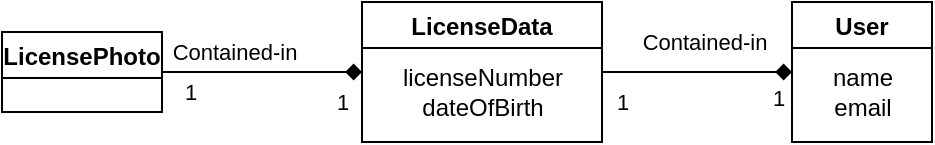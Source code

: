 <mxfile version="17.1.3" type="google" pages="12"><diagram id="4wd8BnvS8PtlK6oPCNX6" name="Brian Class Diagram 1"><mxGraphModel dx="1550" dy="827" grid="1" gridSize="10" guides="1" tooltips="1" connect="1" arrows="1" fold="1" page="1" pageScale="1" pageWidth="850" pageHeight="1100" math="0" shadow="0"><root><mxCell id="0"/><mxCell id="1" parent="0"/><mxCell id="97ndCXoUtWcL6Bqoh0Od-1" value="User" style="swimlane;" parent="1" vertex="1"><mxGeometry x="425" y="60" width="70" height="70" as="geometry"/></mxCell><mxCell id="ADcOEbb8zwcMZ0vGBKio-2" value="&lt;div&gt;name&lt;/div&gt;&lt;div&gt;email&lt;br&gt;&lt;/div&gt;" style="text;html=1;align=center;verticalAlign=middle;resizable=0;points=[];autosize=1;strokeColor=none;fillColor=none;" parent="97ndCXoUtWcL6Bqoh0Od-1" vertex="1"><mxGeometry x="10" y="30" width="50" height="30" as="geometry"/></mxCell><mxCell id="ADcOEbb8zwcMZ0vGBKio-6" style="edgeStyle=orthogonalEdgeStyle;rounded=0;orthogonalLoop=1;jettySize=auto;html=1;entryX=0;entryY=0.5;entryDx=0;entryDy=0;endArrow=diamond;endFill=1;" parent="1" source="ADcOEbb8zwcMZ0vGBKio-3" target="ADcOEbb8zwcMZ0vGBKio-4" edge="1"><mxGeometry relative="1" as="geometry"/></mxCell><mxCell id="ADcOEbb8zwcMZ0vGBKio-7" value="Contained-in" style="edgeLabel;html=1;align=center;verticalAlign=middle;resizable=0;points=[];" parent="ADcOEbb8zwcMZ0vGBKio-6" connectable="0" vertex="1"><mxGeometry x="-0.28" y="1" relative="1" as="geometry"><mxPoint y="-9" as="offset"/></mxGeometry></mxCell><mxCell id="ADcOEbb8zwcMZ0vGBKio-11" value="1" style="edgeLabel;html=1;align=center;verticalAlign=middle;resizable=0;points=[];" parent="ADcOEbb8zwcMZ0vGBKio-6" connectable="0" vertex="1"><mxGeometry x="-0.729" y="-2" relative="1" as="geometry"><mxPoint y="8" as="offset"/></mxGeometry></mxCell><mxCell id="ADcOEbb8zwcMZ0vGBKio-3" value="LicensePhoto" style="swimlane;" parent="1" vertex="1"><mxGeometry x="30" y="75" width="80" height="40" as="geometry"/></mxCell><mxCell id="ADcOEbb8zwcMZ0vGBKio-9" style="edgeStyle=orthogonalEdgeStyle;rounded=0;orthogonalLoop=1;jettySize=auto;html=1;entryX=0;entryY=0.5;entryDx=0;entryDy=0;endArrow=diamond;endFill=1;" parent="1" source="ADcOEbb8zwcMZ0vGBKio-4" target="97ndCXoUtWcL6Bqoh0Od-1" edge="1"><mxGeometry relative="1" as="geometry"/></mxCell><mxCell id="ADcOEbb8zwcMZ0vGBKio-10" value="Contained-in" style="edgeLabel;html=1;align=center;verticalAlign=middle;resizable=0;points=[];" parent="ADcOEbb8zwcMZ0vGBKio-9" connectable="0" vertex="1"><mxGeometry x="0.317" relative="1" as="geometry"><mxPoint x="-12" y="-15" as="offset"/></mxGeometry></mxCell><mxCell id="ADcOEbb8zwcMZ0vGBKio-12" value="1" style="edgeLabel;html=1;align=center;verticalAlign=middle;resizable=0;points=[];" parent="ADcOEbb8zwcMZ0vGBKio-9" connectable="0" vertex="1"><mxGeometry x="-0.385" y="-2" relative="1" as="geometry"><mxPoint x="-19" y="13" as="offset"/></mxGeometry></mxCell><mxCell id="ADcOEbb8zwcMZ0vGBKio-4" value="LicenseData" style="swimlane;" parent="1" vertex="1"><mxGeometry x="210" y="60" width="120" height="70" as="geometry"/></mxCell><mxCell id="ADcOEbb8zwcMZ0vGBKio-5" value="&lt;div&gt;licenseNumber&lt;br&gt;&lt;/div&gt;&lt;div&gt;dateOfBirth&lt;br&gt;&lt;/div&gt;" style="text;html=1;align=center;verticalAlign=middle;resizable=0;points=[];autosize=1;strokeColor=none;fillColor=none;" parent="ADcOEbb8zwcMZ0vGBKio-4" vertex="1"><mxGeometry x="10" y="30" width="100" height="30" as="geometry"/></mxCell><mxCell id="ADcOEbb8zwcMZ0vGBKio-13" value="1" style="edgeLabel;html=1;align=center;verticalAlign=middle;resizable=0;points=[];" parent="1" connectable="0" vertex="1"><mxGeometry x="350.167" y="120" as="geometry"><mxPoint x="68" y="-12" as="offset"/></mxGeometry></mxCell><mxCell id="ADcOEbb8zwcMZ0vGBKio-14" value="1" style="edgeLabel;html=1;align=center;verticalAlign=middle;resizable=0;points=[];" parent="1" connectable="0" vertex="1"><mxGeometry x="199.997" y="110" as="geometry"/></mxCell></root></mxGraphModel></diagram><diagram id="F4I9mt7H_OJ97CM3H0PS" name="Brian Class Diagram 2"><mxGraphModel grid="1" gridSize="10" guides="1" tooltips="1" connect="1" arrows="1" page="1" fold="1" pageScale="1" pageWidth="850" pageHeight="1100" math="0" shadow="0"><root><mxCell id="gTpxDWNIURcuGlz-J0tF-0"/><mxCell id="gTpxDWNIURcuGlz-J0tF-1" parent="gTpxDWNIURcuGlz-J0tF-0"/><mxCell id="gTpxDWNIURcuGlz-J0tF-2" value="Vehicle" style="swimlane;" parent="gTpxDWNIURcuGlz-J0tF-1" vertex="1"><mxGeometry x="10" y="10" width="110" height="120" as="geometry"/></mxCell><mxCell id="gTpxDWNIURcuGlz-J0tF-3" value="&lt;div&gt;id&lt;/div&gt;&lt;div&gt;make&lt;/div&gt;&lt;div&gt;model&lt;/div&gt;&lt;div&gt;year&lt;/div&gt;&lt;div&gt;needsRepairs&lt;br&gt;&lt;/div&gt;" style="text;html=1;align=center;verticalAlign=middle;resizable=0;points=[];autosize=1;strokeColor=none;fillColor=none;" parent="gTpxDWNIURcuGlz-J0tF-2" vertex="1"><mxGeometry x="10" y="30" width="90" height="80" as="geometry"/></mxCell><mxCell id="gTpxDWNIURcuGlz-J0tF-10" style="edgeStyle=orthogonalEdgeStyle;rounded=0;orthogonalLoop=1;jettySize=auto;html=1;entryX=1;entryY=0.5;entryDx=0;entryDy=0;endArrow=none;endFill=0;" parent="gTpxDWNIURcuGlz-J0tF-1" source="gTpxDWNIURcuGlz-J0tF-4" target="gTpxDWNIURcuGlz-J0tF-2" edge="1"><mxGeometry relative="1" as="geometry"/></mxCell><mxCell id="gTpxDWNIURcuGlz-J0tF-11" value="Records the rental of" style="edgeLabel;html=1;align=center;verticalAlign=middle;resizable=0;points=[];" parent="gTpxDWNIURcuGlz-J0tF-10" connectable="0" vertex="1"><mxGeometry x="0.381" relative="1" as="geometry"><mxPoint x="27" y="-10" as="offset"/></mxGeometry></mxCell><mxCell id="gTpxDWNIURcuGlz-J0tF-12" value="*" style="edgeLabel;html=1;align=center;verticalAlign=middle;resizable=0;points=[];" parent="gTpxDWNIURcuGlz-J0tF-10" connectable="0" vertex="1"><mxGeometry x="-0.395" relative="1" as="geometry"><mxPoint x="32" y="10" as="offset"/></mxGeometry></mxCell><mxCell id="gTpxDWNIURcuGlz-J0tF-13" value="1" style="edgeLabel;html=1;align=center;verticalAlign=middle;resizable=0;points=[];" parent="gTpxDWNIURcuGlz-J0tF-10" connectable="0" vertex="1"><mxGeometry x="0.681" y="1" relative="1" as="geometry"><mxPoint x="-12" y="9" as="offset"/></mxGeometry></mxCell><mxCell id="gTpxDWNIURcuGlz-J0tF-4" value="Rental" style="swimlane;" parent="gTpxDWNIURcuGlz-J0tF-1" vertex="1"><mxGeometry x="260" y="20" width="110" height="100" as="geometry"/></mxCell><mxCell id="gTpxDWNIURcuGlz-J0tF-5" value="&lt;div&gt;startDate&lt;/div&gt;&lt;div&gt;endDate&lt;/div&gt;&lt;div&gt;rentalLocation&lt;/div&gt;&lt;div&gt;price&lt;/div&gt;" style="text;html=1;align=center;verticalAlign=middle;resizable=0;points=[];autosize=1;strokeColor=none;fillColor=none;" parent="gTpxDWNIURcuGlz-J0tF-4" vertex="1"><mxGeometry x="10" y="30" width="90" height="60" as="geometry"/></mxCell><mxCell id="gTpxDWNIURcuGlz-J0tF-15" style="edgeStyle=orthogonalEdgeStyle;rounded=0;orthogonalLoop=1;jettySize=auto;html=1;entryX=0.5;entryY=1;entryDx=0;entryDy=0;endArrow=diamond;endFill=1;" parent="gTpxDWNIURcuGlz-J0tF-1" source="gTpxDWNIURcuGlz-J0tF-14" target="gTpxDWNIURcuGlz-J0tF-4" edge="1"><mxGeometry relative="1" as="geometry"/></mxCell><mxCell id="gTpxDWNIURcuGlz-J0tF-16" value="Contained-in" style="edgeLabel;html=1;align=center;verticalAlign=middle;resizable=0;points=[];" parent="gTpxDWNIURcuGlz-J0tF-15" connectable="0" vertex="1"><mxGeometry x="0.61" y="1" relative="1" as="geometry"><mxPoint x="46" y="6" as="offset"/></mxGeometry></mxCell><mxCell id="gTpxDWNIURcuGlz-J0tF-17" value="&lt;div&gt;Records the condition of the vehicle&lt;/div&gt;&lt;div&gt;before customer was in possession&lt;/div&gt;" style="edgeLabel;html=1;align=center;verticalAlign=middle;resizable=0;points=[];" parent="gTpxDWNIURcuGlz-J0tF-15" connectable="0" vertex="1"><mxGeometry x="-0.2" relative="1" as="geometry"><mxPoint x="-95" y="-2" as="offset"/></mxGeometry></mxCell><mxCell id="gTpxDWNIURcuGlz-J0tF-18" value="*" style="edgeLabel;html=1;align=center;verticalAlign=middle;resizable=0;points=[];" parent="gTpxDWNIURcuGlz-J0tF-15" connectable="0" vertex="1"><mxGeometry x="0.305" y="1" relative="1" as="geometry"><mxPoint x="6" y="36" as="offset"/></mxGeometry></mxCell><mxCell id="gTpxDWNIURcuGlz-J0tF-19" value="1" style="edgeLabel;html=1;align=center;verticalAlign=middle;resizable=0;points=[];" parent="gTpxDWNIURcuGlz-J0tF-15" connectable="0" vertex="1"><mxGeometry x="0.686" relative="1" as="geometry"><mxPoint x="-15" as="offset"/></mxGeometry></mxCell><mxCell id="gTpxDWNIURcuGlz-J0tF-14" value="ConditionPicture" style="swimlane;" parent="gTpxDWNIURcuGlz-J0tF-1" vertex="1"><mxGeometry x="260" y="190" width="110" height="40" as="geometry"/></mxCell><mxCell id="gTpxDWNIURcuGlz-J0tF-23" style="edgeStyle=orthogonalEdgeStyle;rounded=0;orthogonalLoop=1;jettySize=auto;html=1;entryX=1;entryY=0.5;entryDx=0;entryDy=0;endArrow=diamond;endFill=1;" parent="gTpxDWNIURcuGlz-J0tF-1" source="gTpxDWNIURcuGlz-J0tF-20" target="gTpxDWNIURcuGlz-J0tF-4" edge="1"><mxGeometry relative="1" as="geometry"/></mxCell><mxCell id="gTpxDWNIURcuGlz-J0tF-24" value="Contained-in" style="edgeLabel;html=1;align=center;verticalAlign=middle;resizable=0;points=[];" parent="gTpxDWNIURcuGlz-J0tF-23" connectable="0" vertex="1"><mxGeometry x="-0.267" y="1" relative="1" as="geometry"><mxPoint x="-17" y="-21" as="offset"/></mxGeometry></mxCell><mxCell id="gTpxDWNIURcuGlz-J0tF-25" value="&lt;div&gt;Records any issues customer&lt;/div&gt;&lt;div&gt;has with the vehicle&lt;br&gt;&lt;/div&gt;" style="edgeLabel;html=1;align=center;verticalAlign=middle;resizable=0;points=[];" parent="gTpxDWNIURcuGlz-J0tF-23" connectable="0" vertex="1"><mxGeometry x="0.659" y="-1" relative="1" as="geometry"><mxPoint x="53" y="21" as="offset"/></mxGeometry></mxCell><mxCell id="gTpxDWNIURcuGlz-J0tF-26" value="*" style="edgeLabel;html=1;align=center;verticalAlign=middle;resizable=0;points=[];" parent="gTpxDWNIURcuGlz-J0tF-23" connectable="0" vertex="1"><mxGeometry x="-0.25" relative="1" as="geometry"><mxPoint x="50" y="-10" as="offset"/></mxGeometry></mxCell><mxCell id="gTpxDWNIURcuGlz-J0tF-27" value="1" style="edgeLabel;html=1;align=center;verticalAlign=middle;resizable=0;points=[];" parent="gTpxDWNIURcuGlz-J0tF-23" connectable="0" vertex="1"><mxGeometry x="-0.454" relative="1" as="geometry"><mxPoint x="-106" y="-20" as="offset"/></mxGeometry></mxCell><mxCell id="gTpxDWNIURcuGlz-J0tF-20" value="CustomerIssue" style="swimlane;" parent="gTpxDWNIURcuGlz-J0tF-1" vertex="1"><mxGeometry x="530" y="35" width="120" height="70" as="geometry"/></mxCell><mxCell id="gTpxDWNIURcuGlz-J0tF-21" value="&lt;div&gt;issueDescription&lt;/div&gt;&lt;div&gt;&lt;br&gt;&lt;/div&gt;" style="text;html=1;align=center;verticalAlign=middle;resizable=0;points=[];autosize=1;strokeColor=none;fillColor=none;" parent="gTpxDWNIURcuGlz-J0tF-20" vertex="1"><mxGeometry x="10" y="30" width="100" height="30" as="geometry"/></mxCell></root></mxGraphModel></diagram><diagram id="CRzsLrxK246d6Wlj1W8E" name="Brian Use Case Diagram 1"><mxGraphModel grid="1" gridSize="10" guides="1" tooltips="1" connect="1" arrows="1" page="1" fold="1" pageScale="1" pageWidth="850" pageHeight="1100" math="0" shadow="0"><root><mxCell id="e5BOlvafFqR57d4s4vMT-0"/><mxCell id="e5BOlvafFqR57d4s4vMT-1" parent="e5BOlvafFqR57d4s4vMT-0"/><mxCell id="e5BOlvafFqR57d4s4vMT-2" value="Customer" style="shape=umlActor;verticalLabelPosition=bottom;verticalAlign=top;html=1;outlineConnect=0;" vertex="1" parent="e5BOlvafFqR57d4s4vMT-1"><mxGeometry x="70" y="200" width="30" height="60" as="geometry"/></mxCell><mxCell id="e5BOlvafFqR57d4s4vMT-3" value="" style="rounded=0;whiteSpace=wrap;html=1;" vertex="1" parent="e5BOlvafFqR57d4s4vMT-1"><mxGeometry x="170" y="140" width="490" height="280" as="geometry"/></mxCell><mxCell id="e5BOlvafFqR57d4s4vMT-15" style="edgeStyle=orthogonalEdgeStyle;rounded=0;orthogonalLoop=1;jettySize=auto;html=1;exitX=1;exitY=0.333;exitDx=0;exitDy=0;exitPerimeter=0;entryX=0;entryY=0.5;entryDx=0;entryDy=0;" edge="1" parent="e5BOlvafFqR57d4s4vMT-1" source="e5BOlvafFqR57d4s4vMT-2" target="e5BOlvafFqR57d4s4vMT-4"><mxGeometry relative="1" as="geometry"><Array as="points"><mxPoint x="140" y="220"/><mxPoint x="140" y="245"/></Array></mxGeometry></mxCell><mxCell id="e5BOlvafFqR57d4s4vMT-18" style="rounded=0;orthogonalLoop=1;jettySize=auto;html=1;entryX=0;entryY=0.5;entryDx=0;entryDy=0;endArrow=none;endFill=0;" edge="1" parent="e5BOlvafFqR57d4s4vMT-1" source="e5BOlvafFqR57d4s4vMT-4" target="e5BOlvafFqR57d4s4vMT-16"><mxGeometry relative="1" as="geometry"/></mxCell><mxCell id="e5BOlvafFqR57d4s4vMT-19" style="rounded=0;orthogonalLoop=1;jettySize=auto;html=1;entryX=0;entryY=0.5;entryDx=0;entryDy=0;startArrow=none;startFill=0;endArrow=none;endFill=0;" edge="1" parent="e5BOlvafFqR57d4s4vMT-1" source="e5BOlvafFqR57d4s4vMT-4" target="e5BOlvafFqR57d4s4vMT-17"><mxGeometry relative="1" as="geometry"/></mxCell><mxCell id="e5BOlvafFqR57d4s4vMT-4" value="RegisterUser" style="ellipse;whiteSpace=wrap;html=1;" vertex="1" parent="e5BOlvafFqR57d4s4vMT-1"><mxGeometry x="190" y="219.92" width="120" height="50" as="geometry"/></mxCell><mxCell id="e5BOlvafFqR57d4s4vMT-11" style="edgeStyle=orthogonalEdgeStyle;rounded=0;orthogonalLoop=1;jettySize=auto;html=1;exitX=1;exitY=0.5;exitDx=0;exitDy=0;dashed=1;" edge="1" parent="e5BOlvafFqR57d4s4vMT-1" source="e5BOlvafFqR57d4s4vMT-5" target="e5BOlvafFqR57d4s4vMT-6"><mxGeometry relative="1" as="geometry"/></mxCell><mxCell id="e5BOlvafFqR57d4s4vMT-13" style="edgeStyle=orthogonalEdgeStyle;rounded=0;orthogonalLoop=1;jettySize=auto;html=1;exitX=1;exitY=1;exitDx=0;exitDy=0;entryX=0;entryY=0.5;entryDx=0;entryDy=0;dashed=1;" edge="1" parent="e5BOlvafFqR57d4s4vMT-1" source="e5BOlvafFqR57d4s4vMT-5" target="e5BOlvafFqR57d4s4vMT-7"><mxGeometry relative="1" as="geometry"><Array as="points"><mxPoint x="420" y="203"/><mxPoint x="420" y="245"/></Array></mxGeometry></mxCell><mxCell id="e5BOlvafFqR57d4s4vMT-5" value="ValidateUserInfo" style="ellipse;whiteSpace=wrap;html=1;" vertex="1" parent="e5BOlvafFqR57d4s4vMT-1"><mxGeometry x="320" y="160" width="120" height="50" as="geometry"/></mxCell><mxCell id="e5BOlvafFqR57d4s4vMT-6" value="ValidateUserEmail&lt;span style=&quot;color: rgba(0 , 0 , 0 , 0) ; font-family: monospace ; font-size: 0px&quot;&gt;%3CmxGraphModel%3E%3Croot%3E%3CmxCell%20id%3D%220%22%2F%3E%3CmxCell%20id%3D%221%22%20parent%3D%220%22%2F%3E%3CmxCell%20id%3D%222%22%20value%3D%22ValidateUserInfo%22%20style%3D%22ellipse%3BwhiteSpace%3Dwrap%3Bhtml%3D1%3B%22%20vertex%3D%221%22%20parent%3D%221%22%3E%3CmxGeometry%20x%3D%22320%22%20y%3D%22160%22%20width%3D%22120%22%20height%3D%2250%22%20as%3D%22geometry%22%2F%3E%3C%2FmxCell%3E%3C%2Froot%3E%3C%2FmxGraphModel%3E&lt;/span&gt;" style="ellipse;whiteSpace=wrap;html=1;" vertex="1" parent="e5BOlvafFqR57d4s4vMT-1"><mxGeometry x="530" y="160" width="120" height="50" as="geometry"/></mxCell><mxCell id="e5BOlvafFqR57d4s4vMT-7" value="ValidateUserLicense&lt;span style=&quot;color: rgba(0 , 0 , 0 , 0) ; font-family: monospace ; font-size: 0px&quot;&gt;%3CmxGraphModel%3E%3Croot%3E%3CmxCell%20id%3D%220%22%2F%3E%3CmxCell%20id%3D%221%22%20parent%3D%220%22%2F%3E%3CmxCell%20id%3D%222%22%20value%3D%22ValidateUserInfo%22%20style%3D%22ellipse%3BwhiteSpace%3Dwrap%3Bhtml%3D1%3B%22%20vertex%3D%221%22%20parent%3D%221%22%3E%3CmxGeometry%20x%3D%22320%22%20y%3D%22160%22%20width%3D%22120%22%20height%3D%2250%22%20as%3D%22geometry%22%2F%3E%3C%2FmxCell%3E%3C%2Froot%3E%3C%2FmxGraphModel%3&lt;/span&gt;" style="ellipse;whiteSpace=wrap;html=1;" vertex="1" parent="e5BOlvafFqR57d4s4vMT-1"><mxGeometry x="530" y="220" width="120" height="50" as="geometry"/></mxCell><mxCell id="e5BOlvafFqR57d4s4vMT-9" value="" style="endArrow=classic;html=1;rounded=0;exitX=1;exitY=0.5;exitDx=0;exitDy=0;entryX=0;entryY=1;entryDx=0;entryDy=0;dashed=1;" edge="1" parent="e5BOlvafFqR57d4s4vMT-1" source="e5BOlvafFqR57d4s4vMT-4" target="e5BOlvafFqR57d4s4vMT-5"><mxGeometry width="50" height="50" relative="1" as="geometry"><mxPoint x="510" y="510" as="sourcePoint"/><mxPoint x="450" y="540" as="targetPoint"/></mxGeometry></mxCell><mxCell id="e5BOlvafFqR57d4s4vMT-10" value="&amp;lt;&amp;lt;Include&amp;gt;&amp;gt;" style="edgeLabel;html=1;align=center;verticalAlign=middle;resizable=0;points=[];" connectable="0" vertex="1" parent="e5BOlvafFqR57d4s4vMT-9"><mxGeometry x="0.498" y="-2" relative="1" as="geometry"><mxPoint x="151" y="-45" as="offset"/></mxGeometry></mxCell><mxCell id="e5BOlvafFqR57d4s4vMT-12" value="&amp;lt;&amp;lt;Include&amp;gt;&amp;gt;" style="edgeLabel;html=1;align=center;verticalAlign=middle;resizable=0;points=[];" connectable="0" vertex="1" parent="e5BOlvafFqR57d4s4vMT-1"><mxGeometry x="290.0" y="210.0" as="geometry"/></mxCell><mxCell id="e5BOlvafFqR57d4s4vMT-14" value="&amp;lt;&amp;lt;Include&amp;gt;&amp;gt;" style="edgeLabel;html=1;align=center;verticalAlign=middle;resizable=0;points=[];" connectable="0" vertex="1" parent="e5BOlvafFqR57d4s4vMT-1"><mxGeometry x="470.0" y="230.0" as="geometry"/></mxCell><mxCell id="e5BOlvafFqR57d4s4vMT-16" value="&amp;lt;&amp;lt;actor&amp;gt;&amp;gt;&lt;br&gt;User Control" style="rounded=0;whiteSpace=wrap;html=1;" vertex="1" parent="e5BOlvafFqR57d4s4vMT-1"><mxGeometry x="690" y="300" width="120" height="60" as="geometry"/></mxCell><mxCell id="e5BOlvafFqR57d4s4vMT-17" value="&amp;lt;&amp;lt;actor&amp;gt;&amp;gt;&lt;br&gt;Driver License Validator" style="rounded=0;whiteSpace=wrap;html=1;" vertex="1" parent="e5BOlvafFqR57d4s4vMT-1"><mxGeometry x="690" y="370" width="120" height="60" as="geometry"/></mxCell><mxCell id="e5BOlvafFqR57d4s4vMT-20" value="Rental System" style="text;html=1;strokeColor=none;fillColor=none;align=center;verticalAlign=middle;whiteSpace=wrap;rounded=0;" vertex="1" parent="e5BOlvafFqR57d4s4vMT-1"><mxGeometry x="180" y="385" width="90" height="30" as="geometry"/></mxCell></root></mxGraphModel></diagram><diagram id="ixG_0FQtSZJZQSHuGVuU" name="Brian Use Case Diagram 2"><mxGraphModel grid="1" gridSize="10" guides="1" tooltips="1" connect="1" arrows="1" page="1" fold="1" pageScale="1" pageWidth="850" pageHeight="1100" math="0" shadow="0"><root><mxCell id="TTK-cwiPGV9XrIihH9SV-0"/><mxCell id="TTK-cwiPGV9XrIihH9SV-1" parent="TTK-cwiPGV9XrIihH9SV-0"/><mxCell id="kIkJXNirkExPDiP-eTUw-0" value="" style="rounded=0;whiteSpace=wrap;html=1;" parent="TTK-cwiPGV9XrIihH9SV-1" vertex="1"><mxGeometry x="160" y="160" width="490" height="350" as="geometry"/></mxCell><mxCell id="Qjno6PxYCFlpgFVceCPH-1" style="edgeStyle=none;rounded=0;orthogonalLoop=1;jettySize=auto;html=1;entryX=0;entryY=0.5;entryDx=0;entryDy=0;startArrow=none;startFill=0;endArrow=none;endFill=0;exitX=1;exitY=0.333;exitDx=0;exitDy=0;exitPerimeter=0;" parent="TTK-cwiPGV9XrIihH9SV-1" source="TTK-cwiPGV9XrIihH9SV-2" target="Qjno6PxYCFlpgFVceCPH-0" edge="1"><mxGeometry relative="1" as="geometry"/></mxCell><mxCell id="QXxfzF7oKF7mgHAO0hkx-11" style="edgeStyle=none;rounded=0;orthogonalLoop=1;jettySize=auto;html=1;exitX=1;exitY=0.333;exitDx=0;exitDy=0;exitPerimeter=0;entryX=0;entryY=0.5;entryDx=0;entryDy=0;startArrow=none;startFill=0;endArrow=none;endFill=0;" parent="TTK-cwiPGV9XrIihH9SV-1" source="TTK-cwiPGV9XrIihH9SV-2" target="QXxfzF7oKF7mgHAO0hkx-8" edge="1"><mxGeometry relative="1" as="geometry"/></mxCell><mxCell id="F4wMAQ_Ts3MidzMOZmsr-0" value="" style="edgeStyle=orthogonalEdgeStyle;rounded=0;orthogonalLoop=1;jettySize=auto;html=1;" edge="1" parent="TTK-cwiPGV9XrIihH9SV-1" source="TTK-cwiPGV9XrIihH9SV-2" target="TTK-cwiPGV9XrIihH9SV-3"><mxGeometry relative="1" as="geometry"/></mxCell><mxCell id="TTK-cwiPGV9XrIihH9SV-2" value="Customer" style="shape=umlActor;verticalLabelPosition=bottom;verticalAlign=top;html=1;outlineConnect=0;" parent="TTK-cwiPGV9XrIihH9SV-1" vertex="1"><mxGeometry x="70" y="210" width="30" height="60" as="geometry"/></mxCell><mxCell id="QXxfzF7oKF7mgHAO0hkx-4" style="edgeStyle=none;rounded=0;orthogonalLoop=1;jettySize=auto;html=1;exitX=1;exitY=0.333;exitDx=0;exitDy=0;exitPerimeter=0;entryX=0;entryY=0.5;entryDx=0;entryDy=0;startArrow=none;startFill=0;endArrow=none;endFill=0;" parent="TTK-cwiPGV9XrIihH9SV-1" source="TTK-cwiPGV9XrIihH9SV-3" target="QXxfzF7oKF7mgHAO0hkx-1" edge="1"><mxGeometry relative="1" as="geometry"/></mxCell><mxCell id="TTK-cwiPGV9XrIihH9SV-3" value="Manager" style="shape=umlActor;verticalLabelPosition=bottom;verticalAlign=top;html=1;outlineConnect=0;" parent="TTK-cwiPGV9XrIihH9SV-1" vertex="1"><mxGeometry x="70" y="310" width="30" height="60" as="geometry"/></mxCell><mxCell id="kIkJXNirkExPDiP-eTUw-1" value="Rental System" style="text;html=1;strokeColor=none;fillColor=none;align=center;verticalAlign=middle;whiteSpace=wrap;rounded=0;" parent="TTK-cwiPGV9XrIihH9SV-1" vertex="1"><mxGeometry x="170" y="470" width="90" height="30" as="geometry"/></mxCell><mxCell id="Qjno6PxYCFlpgFVceCPH-3" style="edgeStyle=none;rounded=0;orthogonalLoop=1;jettySize=auto;html=1;exitX=1;exitY=0;exitDx=0;exitDy=0;startArrow=none;startFill=0;endArrow=classic;endFill=1;dashed=1;" parent="TTK-cwiPGV9XrIihH9SV-1" source="Qjno6PxYCFlpgFVceCPH-0" target="Qjno6PxYCFlpgFVceCPH-2" edge="1"><mxGeometry relative="1" as="geometry"/></mxCell><mxCell id="QXxfzF7oKF7mgHAO0hkx-14" style="edgeStyle=none;rounded=0;orthogonalLoop=1;jettySize=auto;html=1;startArrow=none;startFill=0;endArrow=none;endFill=0;entryX=0;entryY=0.25;entryDx=0;entryDy=0;" parent="TTK-cwiPGV9XrIihH9SV-1" source="Qjno6PxYCFlpgFVceCPH-0" target="QXxfzF7oKF7mgHAO0hkx-13" edge="1"><mxGeometry relative="1" as="geometry"/></mxCell><mxCell id="Qjno6PxYCFlpgFVceCPH-0" value="HandleRentalPicture" style="ellipse;whiteSpace=wrap;html=1;" parent="TTK-cwiPGV9XrIihH9SV-1" vertex="1"><mxGeometry x="200" y="230" width="140" height="40" as="geometry"/></mxCell><mxCell id="Qjno6PxYCFlpgFVceCPH-2" value="ValidateUser" style="ellipse;whiteSpace=wrap;html=1;" parent="TTK-cwiPGV9XrIihH9SV-1" vertex="1"><mxGeometry x="370" y="180" width="140" height="40" as="geometry"/></mxCell><mxCell id="QXxfzF7oKF7mgHAO0hkx-0" value="&amp;lt;&amp;lt;Include&amp;gt;&amp;gt;" style="edgeLabel;html=1;align=center;verticalAlign=middle;resizable=0;points=[];" parent="TTK-cwiPGV9XrIihH9SV-1" connectable="0" vertex="1"><mxGeometry x="320.0" y="220.0" as="geometry"/></mxCell><mxCell id="QXxfzF7oKF7mgHAO0hkx-2" style="edgeStyle=none;rounded=0;orthogonalLoop=1;jettySize=auto;html=1;exitX=1;exitY=0;exitDx=0;exitDy=0;dashed=1;startArrow=none;startFill=0;endArrow=classic;endFill=1;entryX=0.5;entryY=1;entryDx=0;entryDy=0;" parent="TTK-cwiPGV9XrIihH9SV-1" source="QXxfzF7oKF7mgHAO0hkx-1" target="Qjno6PxYCFlpgFVceCPH-2" edge="1"><mxGeometry relative="1" as="geometry"/></mxCell><mxCell id="QXxfzF7oKF7mgHAO0hkx-16" style="edgeStyle=none;rounded=0;orthogonalLoop=1;jettySize=auto;html=1;entryX=0;entryY=0.25;entryDx=0;entryDy=0;startArrow=none;startFill=0;endArrow=none;endFill=0;" parent="TTK-cwiPGV9XrIihH9SV-1" source="QXxfzF7oKF7mgHAO0hkx-1" target="QXxfzF7oKF7mgHAO0hkx-13" edge="1"><mxGeometry relative="1" as="geometry"/></mxCell><mxCell id="QXxfzF7oKF7mgHAO0hkx-1" value="RegisterCarAsNeedingRepair" style="ellipse;whiteSpace=wrap;html=1;" parent="TTK-cwiPGV9XrIihH9SV-1" vertex="1"><mxGeometry x="185" y="410" width="170" height="50" as="geometry"/></mxCell><mxCell id="QXxfzF7oKF7mgHAO0hkx-3" value="&amp;lt;&amp;lt;Include&amp;gt;&amp;gt;" style="edgeLabel;html=1;align=center;verticalAlign=middle;resizable=0;points=[];" parent="TTK-cwiPGV9XrIihH9SV-1" connectable="0" vertex="1"><mxGeometry x="310.0" y="380.0" as="geometry"/></mxCell><mxCell id="QXxfzF7oKF7mgHAO0hkx-5" value="ValidateUserIsManager" style="ellipse;whiteSpace=wrap;html=1;" parent="TTK-cwiPGV9XrIihH9SV-1" vertex="1"><mxGeometry x="440" y="225" width="140" height="30" as="geometry"/></mxCell><mxCell id="QXxfzF7oKF7mgHAO0hkx-6" style="edgeStyle=none;rounded=0;orthogonalLoop=1;jettySize=auto;html=1;dashed=1;startArrow=none;startFill=0;endArrow=classic;endFill=1;entryX=0;entryY=1;entryDx=0;entryDy=0;exitX=1;exitY=0;exitDx=0;exitDy=0;" parent="TTK-cwiPGV9XrIihH9SV-1" source="QXxfzF7oKF7mgHAO0hkx-1" target="QXxfzF7oKF7mgHAO0hkx-5" edge="1"><mxGeometry relative="1" as="geometry"><mxPoint x="340.307" y="317.382" as="sourcePoint"/><mxPoint x="430.375" y="229.198" as="targetPoint"/></mxGeometry></mxCell><mxCell id="QXxfzF7oKF7mgHAO0hkx-7" value="&amp;lt;&amp;lt;Include&amp;gt;&amp;gt;" style="edgeLabel;html=1;align=center;verticalAlign=middle;resizable=0;points=[];" parent="TTK-cwiPGV9XrIihH9SV-1" connectable="0" vertex="1"><mxGeometry x="405.0" y="370.0" as="geometry"/></mxCell><mxCell id="QXxfzF7oKF7mgHAO0hkx-9" style="edgeStyle=none;rounded=0;orthogonalLoop=1;jettySize=auto;html=1;entryX=0.5;entryY=1;entryDx=0;entryDy=0;startArrow=none;startFill=0;endArrow=classic;endFill=1;dashed=1;" parent="TTK-cwiPGV9XrIihH9SV-1" source="QXxfzF7oKF7mgHAO0hkx-8" target="Qjno6PxYCFlpgFVceCPH-2" edge="1"><mxGeometry relative="1" as="geometry"/></mxCell><mxCell id="QXxfzF7oKF7mgHAO0hkx-15" style="edgeStyle=none;rounded=0;orthogonalLoop=1;jettySize=auto;html=1;entryX=0;entryY=0.5;entryDx=0;entryDy=0;startArrow=none;startFill=0;endArrow=none;endFill=0;" parent="TTK-cwiPGV9XrIihH9SV-1" source="QXxfzF7oKF7mgHAO0hkx-8" target="QXxfzF7oKF7mgHAO0hkx-12" edge="1"><mxGeometry relative="1" as="geometry"/></mxCell><mxCell id="QXxfzF7oKF7mgHAO0hkx-8" value="ReportIssueWithRental" style="ellipse;whiteSpace=wrap;html=1;" parent="TTK-cwiPGV9XrIihH9SV-1" vertex="1"><mxGeometry x="200" y="300" width="140" height="40" as="geometry"/></mxCell><mxCell id="QXxfzF7oKF7mgHAO0hkx-10" value="&amp;lt;&amp;lt;Include&amp;gt;&amp;gt;" style="edgeLabel;html=1;align=center;verticalAlign=middle;resizable=0;points=[];" parent="TTK-cwiPGV9XrIihH9SV-1" connectable="0" vertex="1"><mxGeometry x="280.0" y="290.0" as="geometry"/></mxCell><mxCell id="QXxfzF7oKF7mgHAO0hkx-12" value="&amp;lt;&amp;lt;actor&amp;gt;&amp;gt;&lt;br&gt;Message Control" style="rounded=0;whiteSpace=wrap;html=1;" parent="TTK-cwiPGV9XrIihH9SV-1" vertex="1"><mxGeometry x="670" y="250" width="120" height="60" as="geometry"/></mxCell><mxCell id="QXxfzF7oKF7mgHAO0hkx-13" value="&amp;lt;&amp;lt;actor&amp;gt;&amp;gt;&lt;br&gt;Inventory Manger" style="rounded=0;whiteSpace=wrap;html=1;" parent="TTK-cwiPGV9XrIihH9SV-1" vertex="1"><mxGeometry x="670" y="320" width="120" height="60" as="geometry"/></mxCell></root></mxGraphModel></diagram><diagram id="KX4rWIjhDSxGukkvX5WI" name="Jacob UCD 1"><mxGraphModel grid="0" gridSize="10" guides="1" tooltips="1" connect="1" arrows="1" page="1" fold="1" pageScale="1" pageWidth="850" pageHeight="1100" math="0" shadow="0"><root><mxCell id="IgcxqOFhjx_z9j6qwLUb-0"/><mxCell id="IgcxqOFhjx_z9j6qwLUb-1" parent="IgcxqOFhjx_z9j6qwLUb-0"/><mxCell id="hwzKo20LzNYWDsuBDyvd-3" value="" style="rounded=0;whiteSpace=wrap;html=1;" parent="IgcxqOFhjx_z9j6qwLUb-1" vertex="1"><mxGeometry x="90" y="130" width="460" height="230" as="geometry"/></mxCell><mxCell id="C0ktVdd2FMmpxC6A2H7M-0" value="Customer" style="shape=umlActor;verticalLabelPosition=bottom;verticalAlign=top;html=1;outlineConnect=0;" parent="IgcxqOFhjx_z9j6qwLUb-1" vertex="1"><mxGeometry x="20" y="200" width="30" height="60" as="geometry"/></mxCell><mxCell id="C0ktVdd2FMmpxC6A2H7M-2" value="Create Transaction" style="ellipse;whiteSpace=wrap;html=1;" parent="IgcxqOFhjx_z9j6qwLUb-1" vertex="1"><mxGeometry x="330" y="225" width="120" height="40" as="geometry"/></mxCell><mxCell id="hwzKo20LzNYWDsuBDyvd-5" style="rounded=0;orthogonalLoop=1;jettySize=auto;html=1;exitX=1;exitY=0;exitDx=0;exitDy=0;dashed=1;" parent="IgcxqOFhjx_z9j6qwLUb-1" source="C0ktVdd2FMmpxC6A2H7M-3" edge="1"><mxGeometry relative="1" as="geometry"><mxPoint x="330" y="245" as="targetPoint"/></mxGeometry></mxCell><mxCell id="C0ktVdd2FMmpxC6A2H7M-3" value="Finds Vehicle to rent" style="ellipse;whiteSpace=wrap;html=1;" parent="IgcxqOFhjx_z9j6qwLUb-1" vertex="1"><mxGeometry x="140" y="195" width="120" height="40" as="geometry"/></mxCell><mxCell id="C0ktVdd2FMmpxC6A2H7M-4" value="Insert Card Information" style="ellipse;whiteSpace=wrap;html=1;" parent="IgcxqOFhjx_z9j6qwLUb-1" vertex="1"><mxGeometry x="130" y="275" width="120" height="40" as="geometry"/></mxCell><mxCell id="hwzKo20LzNYWDsuBDyvd-0" value="&#10;&#10;&lt;span style=&quot;color: rgb(0, 0, 0); font-family: helvetica; font-size: 11px; font-style: normal; font-weight: 400; letter-spacing: normal; text-align: center; text-indent: 0px; text-transform: none; word-spacing: 0px; background-color: rgb(255, 255, 255); display: inline; float: none;&quot;&gt;&amp;lt;&amp;lt;Include&amp;gt;&amp;gt;&lt;/span&gt;&#10;&#10;" style="text;html=1;strokeColor=none;fillColor=none;align=center;verticalAlign=middle;whiteSpace=wrap;rounded=0;" parent="IgcxqOFhjx_z9j6qwLUb-1" vertex="1"><mxGeometry x="270" y="275" width="60" height="30" as="geometry"/></mxCell><mxCell id="hwzKo20LzNYWDsuBDyvd-1" value="&#10;&#10;&lt;span style=&quot;color: rgb(0, 0, 0); font-family: helvetica; font-size: 11px; font-style: normal; font-weight: 400; letter-spacing: normal; text-align: center; text-indent: 0px; text-transform: none; word-spacing: 0px; background-color: rgb(255, 255, 255); display: inline; float: none;&quot;&gt;&amp;lt;&amp;lt;Include&amp;gt;&amp;gt;&lt;/span&gt;&#10;&#10;" style="text;html=1;strokeColor=none;fillColor=none;align=center;verticalAlign=middle;whiteSpace=wrap;rounded=0;" parent="IgcxqOFhjx_z9j6qwLUb-1" vertex="1"><mxGeometry x="270" y="190" width="60" height="30" as="geometry"/></mxCell><mxCell id="hwzKo20LzNYWDsuBDyvd-4" value="" style="endArrow=none;html=1;rounded=0;entryX=0;entryY=0.5;entryDx=0;entryDy=0;" parent="IgcxqOFhjx_z9j6qwLUb-1" target="C0ktVdd2FMmpxC6A2H7M-3" edge="1"><mxGeometry width="50" height="50" relative="1" as="geometry"><mxPoint x="60" y="230" as="sourcePoint"/><mxPoint x="210" y="150" as="targetPoint"/></mxGeometry></mxCell><mxCell id="hwzKo20LzNYWDsuBDyvd-6" style="rounded=0;orthogonalLoop=1;jettySize=auto;html=1;exitX=0.972;exitY=0.35;exitDx=0;exitDy=0;dashed=1;entryX=0;entryY=1;entryDx=0;entryDy=0;exitPerimeter=0;" parent="IgcxqOFhjx_z9j6qwLUb-1" source="C0ktVdd2FMmpxC6A2H7M-4" target="C0ktVdd2FMmpxC6A2H7M-2" edge="1"><mxGeometry relative="1" as="geometry"><mxPoint x="252.426" y="210.858" as="sourcePoint"/><mxPoint x="319.816" y="172.285" as="targetPoint"/></mxGeometry></mxCell><mxCell id="jBPCxh7UJQG-wfJ9OCOc-3" style="edgeStyle=none;rounded=0;orthogonalLoop=1;jettySize=auto;html=1;exitX=0;exitY=0.5;exitDx=0;exitDy=0;endArrow=none;endFill=0;" parent="IgcxqOFhjx_z9j6qwLUb-1" source="QKBoObIlUz_kpskLm6vj-0" target="C0ktVdd2FMmpxC6A2H7M-2" edge="1"><mxGeometry relative="1" as="geometry"/></mxCell><mxCell id="QKBoObIlUz_kpskLm6vj-0" value="&amp;lt;&amp;lt;actor&amp;gt;&amp;gt;&lt;br&gt;Message Control" style="rounded=0;whiteSpace=wrap;html=1;" parent="IgcxqOFhjx_z9j6qwLUb-1" vertex="1"><mxGeometry x="600" y="225" width="120" height="60" as="geometry"/></mxCell><mxCell id="QKBoObIlUz_kpskLm6vj-2" value="" style="endArrow=none;html=1;rounded=0;exitX=0.5;exitY=0;exitDx=0;exitDy=0;entryX=-0.017;entryY=0.606;entryDx=0;entryDy=0;entryPerimeter=0;" parent="IgcxqOFhjx_z9j6qwLUb-1" source="C0ktVdd2FMmpxC6A2H7M-3" target="jBPCxh7UJQG-wfJ9OCOc-0" edge="1"><mxGeometry width="50" height="50" relative="1" as="geometry"><mxPoint x="160" y="200" as="sourcePoint"/><mxPoint x="600.0" y="168.913" as="targetPoint"/></mxGeometry></mxCell><mxCell id="jBPCxh7UJQG-wfJ9OCOc-0" value="&amp;lt;&amp;lt;actor&amp;gt;&amp;gt;&lt;br&gt;Inventory Manger" style="rounded=0;whiteSpace=wrap;html=1;" parent="IgcxqOFhjx_z9j6qwLUb-1" vertex="1"><mxGeometry x="600" y="140" width="120" height="60" as="geometry"/></mxCell><mxCell id="jBPCxh7UJQG-wfJ9OCOc-4" value="" style="endArrow=none;html=1;rounded=0;entryX=0;entryY=0.5;entryDx=0;entryDy=0;" parent="IgcxqOFhjx_z9j6qwLUb-1" target="C0ktVdd2FMmpxC6A2H7M-4" edge="1"><mxGeometry width="50" height="50" relative="1" as="geometry"><mxPoint x="60" y="230" as="sourcePoint"/><mxPoint x="140" y="260" as="targetPoint"/></mxGeometry></mxCell><mxCell id="Lc-LBAmbTa1hyZjrOmjR-0" value="Rental System" style="text;html=1;strokeColor=none;fillColor=none;align=center;verticalAlign=middle;whiteSpace=wrap;rounded=0;" vertex="1" parent="IgcxqOFhjx_z9j6qwLUb-1"><mxGeometry x="102" y="323" width="90" height="30" as="geometry"/></mxCell></root></mxGraphModel></diagram><diagram name="Jacob UCD 2" id="LNn-zbFA_6UIbfkwh1qx"><mxGraphModel grid="0" gridSize="10" guides="1" tooltips="1" connect="1" arrows="1" page="1" fold="1" pageScale="1" pageWidth="850" pageHeight="1100" math="0" shadow="0"><root><mxCell id="eyYVvfya5LhK98pAJT35-0"/><mxCell id="eyYVvfya5LhK98pAJT35-1" parent="eyYVvfya5LhK98pAJT35-0"/><mxCell id="eyYVvfya5LhK98pAJT35-2" value="" style="rounded=0;whiteSpace=wrap;html=1;" parent="eyYVvfya5LhK98pAJT35-1" vertex="1"><mxGeometry x="90" y="130" width="460" height="230" as="geometry"/></mxCell><mxCell id="eyYVvfya5LhK98pAJT35-3" value="Customer" style="shape=umlActor;verticalLabelPosition=bottom;verticalAlign=top;html=1;outlineConnect=0;" parent="eyYVvfya5LhK98pAJT35-1" vertex="1"><mxGeometry x="20" y="200" width="30" height="60" as="geometry"/></mxCell><mxCell id="eyYVvfya5LhK98pAJT35-23" style="edgeStyle=none;rounded=0;orthogonalLoop=1;jettySize=auto;html=1;exitX=1;exitY=0.5;exitDx=0;exitDy=0;entryX=0;entryY=0.5;entryDx=0;entryDy=0;endArrow=classic;endFill=1;dashed=1;" parent="eyYVvfya5LhK98pAJT35-1" source="eyYVvfya5LhK98pAJT35-7" target="eyYVvfya5LhK98pAJT35-21" edge="1"><mxGeometry relative="1" as="geometry"/></mxCell><mxCell id="eyYVvfya5LhK98pAJT35-7" value="Transaction" style="ellipse;whiteSpace=wrap;html=1;" parent="eyYVvfya5LhK98pAJT35-1" vertex="1"><mxGeometry x="110" y="210" width="120" height="40" as="geometry"/></mxCell><mxCell id="eyYVvfya5LhK98pAJT35-13" value="&amp;lt;&amp;lt;actor&amp;gt;&amp;gt;&lt;br&gt;Message Control" style="rounded=0;whiteSpace=wrap;html=1;" parent="eyYVvfya5LhK98pAJT35-1" vertex="1"><mxGeometry x="600" y="225" width="120" height="60" as="geometry"/></mxCell><mxCell id="eyYVvfya5LhK98pAJT35-14" value="" style="endArrow=none;html=1;rounded=0;exitX=0.5;exitY=0;exitDx=0;exitDy=0;entryX=-0.017;entryY=0.606;entryDx=0;entryDy=0;entryPerimeter=0;" parent="eyYVvfya5LhK98pAJT35-1" source="eyYVvfya5LhK98pAJT35-7" target="eyYVvfya5LhK98pAJT35-15" edge="1"><mxGeometry width="50" height="50" relative="1" as="geometry"><mxPoint x="200" y="195" as="sourcePoint"/><mxPoint x="600.0" y="168.913" as="targetPoint"/><Array as="points"><mxPoint x="280" y="150"/></Array></mxGeometry></mxCell><mxCell id="7sKdLZBSXSLz4zT0QGGH-4" style="edgeStyle=none;rounded=0;orthogonalLoop=1;jettySize=auto;html=1;exitX=0;exitY=0.5;exitDx=0;exitDy=0;entryX=0.5;entryY=0;entryDx=0;entryDy=0;endArrow=none;endFill=0;" parent="eyYVvfya5LhK98pAJT35-1" source="eyYVvfya5LhK98pAJT35-15" target="eyYVvfya5LhK98pAJT35-21" edge="1"><mxGeometry relative="1" as="geometry"/></mxCell><mxCell id="eyYVvfya5LhK98pAJT35-15" value="&amp;lt;&amp;lt;actor&amp;gt;&amp;gt;&lt;br&gt;Inventory Manger" style="rounded=0;whiteSpace=wrap;html=1;" parent="eyYVvfya5LhK98pAJT35-1" vertex="1"><mxGeometry x="600" y="140" width="120" height="60" as="geometry"/></mxCell><mxCell id="eyYVvfya5LhK98pAJT35-16" value="" style="endArrow=none;html=1;rounded=0;entryX=0;entryY=0.5;entryDx=0;entryDy=0;" parent="eyYVvfya5LhK98pAJT35-1" target="eyYVvfya5LhK98pAJT35-7" edge="1"><mxGeometry width="50" height="50" relative="1" as="geometry"><mxPoint x="60" y="230" as="sourcePoint"/><mxPoint x="140" y="260" as="targetPoint"/></mxGeometry></mxCell><mxCell id="eyYVvfya5LhK98pAJT35-24" style="edgeStyle=none;rounded=0;orthogonalLoop=1;jettySize=auto;html=1;exitX=1;exitY=0.5;exitDx=0;exitDy=0;entryX=0;entryY=0.5;entryDx=0;entryDy=0;dashed=1;endArrow=classic;endFill=1;" parent="eyYVvfya5LhK98pAJT35-1" source="eyYVvfya5LhK98pAJT35-17" target="eyYVvfya5LhK98pAJT35-21" edge="1"><mxGeometry relative="1" as="geometry"/></mxCell><mxCell id="eyYVvfya5LhK98pAJT35-17" value="Rent vehicle" style="ellipse;whiteSpace=wrap;html=1;" parent="eyYVvfya5LhK98pAJT35-1" vertex="1"><mxGeometry x="110" y="260" width="120" height="40" as="geometry"/></mxCell><mxCell id="eyYVvfya5LhK98pAJT35-18" value="" style="endArrow=none;html=1;rounded=0;entryX=0;entryY=0.5;entryDx=0;entryDy=0;" parent="eyYVvfya5LhK98pAJT35-1" target="eyYVvfya5LhK98pAJT35-17" edge="1"><mxGeometry width="50" height="50" relative="1" as="geometry"><mxPoint x="60" y="230" as="sourcePoint"/><mxPoint x="120" y="240" as="targetPoint"/></mxGeometry></mxCell><mxCell id="eyYVvfya5LhK98pAJT35-25" style="edgeStyle=none;rounded=0;orthogonalLoop=1;jettySize=auto;html=1;exitX=1;exitY=0.5;exitDx=0;exitDy=0;dashed=1;endArrow=classic;endFill=1;" parent="eyYVvfya5LhK98pAJT35-1" source="eyYVvfya5LhK98pAJT35-19" edge="1"><mxGeometry relative="1" as="geometry"><mxPoint x="270" y="270" as="targetPoint"/></mxGeometry></mxCell><mxCell id="eyYVvfya5LhK98pAJT35-19" value="Return Vehicle" style="ellipse;whiteSpace=wrap;html=1;" parent="eyYVvfya5LhK98pAJT35-1" vertex="1"><mxGeometry x="110" y="310" width="120" height="40" as="geometry"/></mxCell><mxCell id="eyYVvfya5LhK98pAJT35-20" value="" style="endArrow=none;html=1;rounded=0;entryX=0;entryY=0.5;entryDx=0;entryDy=0;" parent="eyYVvfya5LhK98pAJT35-1" target="eyYVvfya5LhK98pAJT35-19" edge="1"><mxGeometry width="50" height="50" relative="1" as="geometry"><mxPoint x="60" y="230" as="sourcePoint"/><mxPoint x="120" y="290" as="targetPoint"/></mxGeometry></mxCell><mxCell id="eyYVvfya5LhK98pAJT35-21" value="Bill/Invoice" style="ellipse;whiteSpace=wrap;html=1;" parent="eyYVvfya5LhK98pAJT35-1" vertex="1"><mxGeometry x="270" y="250" width="120" height="40" as="geometry"/></mxCell><mxCell id="eyYVvfya5LhK98pAJT35-22" value="" style="endArrow=none;html=1;rounded=0;exitX=1;exitY=0.5;exitDx=0;exitDy=0;" parent="eyYVvfya5LhK98pAJT35-1" source="eyYVvfya5LhK98pAJT35-17" edge="1"><mxGeometry width="50" height="50" relative="1" as="geometry"><mxPoint x="180" y="220" as="sourcePoint"/><mxPoint x="280" y="150" as="targetPoint"/><Array as="points"><mxPoint x="280" y="150"/></Array></mxGeometry></mxCell><mxCell id="7sKdLZBSXSLz4zT0QGGH-0" value="&#10;&#10;&lt;span style=&quot;color: rgb(0, 0, 0); font-family: helvetica; font-size: 11px; font-style: normal; font-weight: 400; letter-spacing: normal; text-align: center; text-indent: 0px; text-transform: none; word-spacing: 0px; background-color: rgb(255, 255, 255); display: inline; float: none;&quot;&gt;&amp;lt;&amp;lt;Include&amp;gt;&amp;gt;&lt;/span&gt;&#10;&#10;" style="text;html=1;strokeColor=none;fillColor=none;align=center;verticalAlign=middle;whiteSpace=wrap;rounded=0;" parent="eyYVvfya5LhK98pAJT35-1" vertex="1"><mxGeometry x="260" y="235" width="30" height="15" as="geometry"/></mxCell><mxCell id="7sKdLZBSXSLz4zT0QGGH-1" value="&#10;&#10;&lt;span style=&quot;color: rgb(0, 0, 0); font-family: helvetica; font-size: 11px; font-style: normal; font-weight: 400; letter-spacing: normal; text-align: center; text-indent: 0px; text-transform: none; word-spacing: 0px; background-color: rgb(255, 255, 255); display: inline; float: none;&quot;&gt;&amp;lt;&amp;lt;Include&amp;gt;&amp;gt;&lt;/span&gt;&#10;&#10;" style="text;html=1;strokeColor=none;fillColor=none;align=center;verticalAlign=middle;whiteSpace=wrap;rounded=0;" parent="eyYVvfya5LhK98pAJT35-1" vertex="1"><mxGeometry x="230" y="290" width="30" height="15" as="geometry"/></mxCell><mxCell id="7sKdLZBSXSLz4zT0QGGH-2" value="&#10;&#10;&lt;span style=&quot;color: rgb(0, 0, 0); font-family: helvetica; font-size: 11px; font-style: normal; font-weight: 400; letter-spacing: normal; text-align: center; text-indent: 0px; text-transform: none; word-spacing: 0px; background-color: rgb(255, 255, 255); display: inline; float: none;&quot;&gt;&amp;lt;&amp;lt;Include&amp;gt;&amp;gt;&lt;/span&gt;&#10;&#10;" style="text;html=1;strokeColor=none;fillColor=none;align=center;verticalAlign=middle;whiteSpace=wrap;rounded=0;" parent="eyYVvfya5LhK98pAJT35-1" vertex="1"><mxGeometry x="250" y="310" width="30" height="15" as="geometry"/></mxCell><mxCell id="3fZCwc-R-1tXitRpwhrd-0" value="Rental System" style="text;html=1;strokeColor=none;fillColor=none;align=center;verticalAlign=middle;whiteSpace=wrap;rounded=0;" vertex="1" parent="eyYVvfya5LhK98pAJT35-1"><mxGeometry x="450" y="325" width="90" height="30" as="geometry"/></mxCell></root></mxGraphModel></diagram><diagram name="Jacob UCD 3" id="HU24N7wAPQ9W2CUG_cxN"><mxGraphModel grid="0" gridSize="10" guides="0" tooltips="1" connect="1" arrows="1" page="1" fold="1" pageScale="1" pageWidth="850" pageHeight="1100" math="0" shadow="0"><root><mxCell id="wuee2X-OBIntUVEKgBkZ-0"/><mxCell id="wuee2X-OBIntUVEKgBkZ-1" parent="wuee2X-OBIntUVEKgBkZ-0"/><mxCell id="wuee2X-OBIntUVEKgBkZ-2" value="" style="rounded=0;whiteSpace=wrap;html=1;" parent="wuee2X-OBIntUVEKgBkZ-1" vertex="1"><mxGeometry x="90" y="130" width="250" height="230" as="geometry"/></mxCell><mxCell id="wuee2X-OBIntUVEKgBkZ-3" value="Customer" style="shape=umlActor;verticalLabelPosition=bottom;verticalAlign=top;html=1;outlineConnect=0;" parent="wuee2X-OBIntUVEKgBkZ-1" vertex="1"><mxGeometry x="20" y="200" width="30" height="60" as="geometry"/></mxCell><mxCell id="wuee2X-OBIntUVEKgBkZ-15" value="View Listings" style="ellipse;whiteSpace=wrap;html=1;" parent="wuee2X-OBIntUVEKgBkZ-1" vertex="1"><mxGeometry x="150" y="170" width="120" height="40" as="geometry"/></mxCell><mxCell id="wuee2X-OBIntUVEKgBkZ-16" value="" style="endArrow=none;html=1;rounded=0;entryX=0;entryY=0.5;entryDx=0;entryDy=0;" parent="wuee2X-OBIntUVEKgBkZ-1" target="wuee2X-OBIntUVEKgBkZ-15" edge="1"><mxGeometry width="50" height="50" relative="1" as="geometry"><mxPoint x="60" y="230" as="sourcePoint"/><mxPoint x="120" y="290" as="targetPoint"/></mxGeometry></mxCell><mxCell id="wuee2X-OBIntUVEKgBkZ-24" style="edgeStyle=none;rounded=0;orthogonalLoop=1;jettySize=auto;html=1;exitX=0.5;exitY=0;exitDx=0;exitDy=0;entryX=0.5;entryY=1;entryDx=0;entryDy=0;endArrow=classic;endFill=1;dashed=1;" parent="wuee2X-OBIntUVEKgBkZ-1" source="wuee2X-OBIntUVEKgBkZ-22" target="wuee2X-OBIntUVEKgBkZ-15" edge="1"><mxGeometry relative="1" as="geometry"/></mxCell><mxCell id="wuee2X-OBIntUVEKgBkZ-22" value="Select desired seats" style="ellipse;whiteSpace=wrap;html=1;" parent="wuee2X-OBIntUVEKgBkZ-1" vertex="1"><mxGeometry x="150" y="235" width="120" height="40" as="geometry"/></mxCell><mxCell id="wuee2X-OBIntUVEKgBkZ-25" value="" style="endArrow=none;html=1;rounded=0;entryX=0;entryY=0.5;entryDx=0;entryDy=0;" parent="wuee2X-OBIntUVEKgBkZ-1" target="wuee2X-OBIntUVEKgBkZ-22" edge="1"><mxGeometry width="50" height="50" relative="1" as="geometry"><mxPoint x="60" y="230" as="sourcePoint"/><mxPoint x="160" y="200" as="targetPoint"/></mxGeometry></mxCell><mxCell id="-iJZ4B--zNXuNQBYLr8i-0" value="&#10;&#10;&lt;span style=&quot;color: rgb(0, 0, 0); font-family: helvetica; font-size: 11px; font-style: normal; font-weight: 400; letter-spacing: normal; text-align: center; text-indent: 0px; text-transform: none; word-spacing: 0px; background-color: rgb(255, 255, 255); display: inline; float: none;&quot;&gt;&amp;lt;&amp;lt;Include&amp;gt;&amp;gt;&lt;/span&gt;&#10;&#10;" style="text;html=1;strokeColor=none;fillColor=none;align=center;verticalAlign=middle;whiteSpace=wrap;rounded=0;" parent="wuee2X-OBIntUVEKgBkZ-1" vertex="1"><mxGeometry x="240" y="220" width="30" height="15" as="geometry"/></mxCell><mxCell id="QFW9ifDleV4NVSLdHKo5-0" value="Rental System" style="text;html=1;strokeColor=none;fillColor=none;align=center;verticalAlign=middle;whiteSpace=wrap;rounded=0;" vertex="1" parent="wuee2X-OBIntUVEKgBkZ-1"><mxGeometry x="103" y="321" width="90" height="30" as="geometry"/></mxCell></root></mxGraphModel></diagram><diagram name="Jacob UCD 4" id="_0pommK08vniWnYk2JPf"><mxGraphModel grid="0" gridSize="10" guides="0" tooltips="1" connect="1" arrows="1" page="1" fold="1" pageScale="1" pageWidth="850" pageHeight="1100" math="0" shadow="0"><root><mxCell id="mqDfNB8FsQHximES09RD-0"/><mxCell id="mqDfNB8FsQHximES09RD-1" parent="mqDfNB8FsQHximES09RD-0"/><mxCell id="J8LL3Xnt0Qfr9M2pH-dZ-0" value="" style="rounded=0;whiteSpace=wrap;html=1;" parent="mqDfNB8FsQHximES09RD-1" vertex="1"><mxGeometry x="90" y="130" width="460" height="230" as="geometry"/></mxCell><mxCell id="J8LL3Xnt0Qfr9M2pH-dZ-1" value="Customer" style="shape=umlActor;verticalLabelPosition=bottom;verticalAlign=top;html=1;outlineConnect=0;" parent="mqDfNB8FsQHximES09RD-1" vertex="1"><mxGeometry x="20" y="200" width="30" height="60" as="geometry"/></mxCell><mxCell id="J8LL3Xnt0Qfr9M2pH-dZ-2" style="edgeStyle=none;rounded=0;orthogonalLoop=1;jettySize=auto;html=1;exitX=1;exitY=0.5;exitDx=0;exitDy=0;entryX=0;entryY=0.5;entryDx=0;entryDy=0;endArrow=classic;endFill=1;dashed=1;" parent="mqDfNB8FsQHximES09RD-1" source="J8LL3Xnt0Qfr9M2pH-dZ-3" target="J8LL3Xnt0Qfr9M2pH-dZ-15" edge="1"><mxGeometry relative="1" as="geometry"/></mxCell><mxCell id="J8LL3Xnt0Qfr9M2pH-dZ-3" value="Transaction" style="ellipse;whiteSpace=wrap;html=1;" parent="mqDfNB8FsQHximES09RD-1" vertex="1"><mxGeometry x="110" y="210" width="120" height="40" as="geometry"/></mxCell><mxCell id="J8LL3Xnt0Qfr9M2pH-dZ-5" value="" style="endArrow=none;html=1;rounded=0;exitX=0.5;exitY=0;exitDx=0;exitDy=0;entryX=-0.017;entryY=0.606;entryDx=0;entryDy=0;entryPerimeter=0;" parent="mqDfNB8FsQHximES09RD-1" source="J8LL3Xnt0Qfr9M2pH-dZ-3" target="J8LL3Xnt0Qfr9M2pH-dZ-7" edge="1"><mxGeometry width="50" height="50" relative="1" as="geometry"><mxPoint x="200" y="195" as="sourcePoint"/><mxPoint x="600.0" y="168.913" as="targetPoint"/><Array as="points"><mxPoint x="280" y="150"/></Array></mxGeometry></mxCell><mxCell id="J8LL3Xnt0Qfr9M2pH-dZ-6" style="edgeStyle=none;rounded=0;orthogonalLoop=1;jettySize=auto;html=1;exitX=0;exitY=0.5;exitDx=0;exitDy=0;entryX=0.5;entryY=0;entryDx=0;entryDy=0;endArrow=none;endFill=0;" parent="mqDfNB8FsQHximES09RD-1" source="J8LL3Xnt0Qfr9M2pH-dZ-7" target="J8LL3Xnt0Qfr9M2pH-dZ-15" edge="1"><mxGeometry relative="1" as="geometry"/></mxCell><mxCell id="J8LL3Xnt0Qfr9M2pH-dZ-7" value="&amp;lt;&amp;lt;actor&amp;gt;&amp;gt;&lt;br&gt;Inventory Manger" style="rounded=0;whiteSpace=wrap;html=1;" parent="mqDfNB8FsQHximES09RD-1" vertex="1"><mxGeometry x="600" y="140" width="120" height="60" as="geometry"/></mxCell><mxCell id="J8LL3Xnt0Qfr9M2pH-dZ-8" value="" style="endArrow=none;html=1;rounded=0;entryX=0;entryY=0.5;entryDx=0;entryDy=0;" parent="mqDfNB8FsQHximES09RD-1" target="J8LL3Xnt0Qfr9M2pH-dZ-3" edge="1"><mxGeometry width="50" height="50" relative="1" as="geometry"><mxPoint x="60" y="230" as="sourcePoint"/><mxPoint x="140" y="260" as="targetPoint"/></mxGeometry></mxCell><mxCell id="J8LL3Xnt0Qfr9M2pH-dZ-9" style="edgeStyle=none;rounded=0;orthogonalLoop=1;jettySize=auto;html=1;exitX=1;exitY=0.5;exitDx=0;exitDy=0;entryX=0;entryY=0.5;entryDx=0;entryDy=0;dashed=1;endArrow=classic;endFill=1;" parent="mqDfNB8FsQHximES09RD-1" source="J8LL3Xnt0Qfr9M2pH-dZ-10" target="J8LL3Xnt0Qfr9M2pH-dZ-15" edge="1"><mxGeometry relative="1" as="geometry"/></mxCell><mxCell id="J8LL3Xnt0Qfr9M2pH-dZ-10" value="Rent vehicle" style="ellipse;whiteSpace=wrap;html=1;" parent="mqDfNB8FsQHximES09RD-1" vertex="1"><mxGeometry x="110" y="260" width="120" height="40" as="geometry"/></mxCell><mxCell id="J8LL3Xnt0Qfr9M2pH-dZ-11" value="" style="endArrow=none;html=1;rounded=0;entryX=0;entryY=0.5;entryDx=0;entryDy=0;" parent="mqDfNB8FsQHximES09RD-1" target="J8LL3Xnt0Qfr9M2pH-dZ-10" edge="1"><mxGeometry width="50" height="50" relative="1" as="geometry"><mxPoint x="60" y="230" as="sourcePoint"/><mxPoint x="120" y="240" as="targetPoint"/></mxGeometry></mxCell><mxCell id="J8LL3Xnt0Qfr9M2pH-dZ-12" style="edgeStyle=none;rounded=0;orthogonalLoop=1;jettySize=auto;html=1;exitX=1;exitY=0.5;exitDx=0;exitDy=0;dashed=1;endArrow=classic;endFill=1;" parent="mqDfNB8FsQHximES09RD-1" source="J8LL3Xnt0Qfr9M2pH-dZ-13" edge="1"><mxGeometry relative="1" as="geometry"><mxPoint x="270" y="270" as="targetPoint"/></mxGeometry></mxCell><mxCell id="J8LL3Xnt0Qfr9M2pH-dZ-13" value="Return Vehicle" style="ellipse;whiteSpace=wrap;html=1;" parent="mqDfNB8FsQHximES09RD-1" vertex="1"><mxGeometry x="110" y="310" width="120" height="40" as="geometry"/></mxCell><mxCell id="J8LL3Xnt0Qfr9M2pH-dZ-14" value="" style="endArrow=none;html=1;rounded=0;entryX=0;entryY=0.5;entryDx=0;entryDy=0;" parent="mqDfNB8FsQHximES09RD-1" target="J8LL3Xnt0Qfr9M2pH-dZ-13" edge="1"><mxGeometry width="50" height="50" relative="1" as="geometry"><mxPoint x="60" y="230" as="sourcePoint"/><mxPoint x="120" y="290" as="targetPoint"/></mxGeometry></mxCell><mxCell id="J8LL3Xnt0Qfr9M2pH-dZ-22" style="edgeStyle=none;rounded=0;orthogonalLoop=1;jettySize=auto;html=1;exitX=1;exitY=0.5;exitDx=0;exitDy=0;entryX=0;entryY=0.5;entryDx=0;entryDy=0;endArrow=classic;endFill=1;dashed=1;" parent="mqDfNB8FsQHximES09RD-1" source="J8LL3Xnt0Qfr9M2pH-dZ-15" target="J8LL3Xnt0Qfr9M2pH-dZ-20" edge="1"><mxGeometry relative="1" as="geometry"/></mxCell><mxCell id="J8LL3Xnt0Qfr9M2pH-dZ-15" value="Bill/Invoice" style="ellipse;whiteSpace=wrap;html=1;" parent="mqDfNB8FsQHximES09RD-1" vertex="1"><mxGeometry x="270" y="250" width="120" height="40" as="geometry"/></mxCell><mxCell id="J8LL3Xnt0Qfr9M2pH-dZ-16" value="" style="endArrow=none;html=1;rounded=0;exitX=1;exitY=0.5;exitDx=0;exitDy=0;" parent="mqDfNB8FsQHximES09RD-1" source="J8LL3Xnt0Qfr9M2pH-dZ-10" edge="1"><mxGeometry width="50" height="50" relative="1" as="geometry"><mxPoint x="180" y="220" as="sourcePoint"/><mxPoint x="280" y="150" as="targetPoint"/><Array as="points"><mxPoint x="280" y="150"/></Array></mxGeometry></mxCell><mxCell id="J8LL3Xnt0Qfr9M2pH-dZ-17" value="&#10;&#10;&lt;span style=&quot;color: rgb(0, 0, 0); font-family: helvetica; font-size: 11px; font-style: normal; font-weight: 400; letter-spacing: normal; text-align: center; text-indent: 0px; text-transform: none; word-spacing: 0px; background-color: rgb(255, 255, 255); display: inline; float: none;&quot;&gt;&amp;lt;&amp;lt;Include&amp;gt;&amp;gt;&lt;/span&gt;&#10;&#10;" style="text;html=1;strokeColor=none;fillColor=none;align=center;verticalAlign=middle;whiteSpace=wrap;rounded=0;" parent="mqDfNB8FsQHximES09RD-1" vertex="1"><mxGeometry x="260" y="235" width="30" height="15" as="geometry"/></mxCell><mxCell id="J8LL3Xnt0Qfr9M2pH-dZ-18" value="&#10;&#10;&lt;span style=&quot;color: rgb(0, 0, 0); font-family: helvetica; font-size: 11px; font-style: normal; font-weight: 400; letter-spacing: normal; text-align: center; text-indent: 0px; text-transform: none; word-spacing: 0px; background-color: rgb(255, 255, 255); display: inline; float: none;&quot;&gt;&amp;lt;&amp;lt;Include&amp;gt;&amp;gt;&lt;/span&gt;&#10;&#10;" style="text;html=1;strokeColor=none;fillColor=none;align=center;verticalAlign=middle;whiteSpace=wrap;rounded=0;" parent="mqDfNB8FsQHximES09RD-1" vertex="1"><mxGeometry x="230" y="290" width="30" height="15" as="geometry"/></mxCell><mxCell id="J8LL3Xnt0Qfr9M2pH-dZ-19" value="&#10;&#10;&lt;span style=&quot;color: rgb(0, 0, 0); font-family: helvetica; font-size: 11px; font-style: normal; font-weight: 400; letter-spacing: normal; text-align: center; text-indent: 0px; text-transform: none; word-spacing: 0px; background-color: rgb(255, 255, 255); display: inline; float: none;&quot;&gt;&amp;lt;&amp;lt;Include&amp;gt;&amp;gt;&lt;/span&gt;&#10;&#10;" style="text;html=1;strokeColor=none;fillColor=none;align=center;verticalAlign=middle;whiteSpace=wrap;rounded=0;" parent="mqDfNB8FsQHximES09RD-1" vertex="1"><mxGeometry x="250" y="310" width="30" height="15" as="geometry"/></mxCell><mxCell id="J8LL3Xnt0Qfr9M2pH-dZ-21" style="edgeStyle=none;rounded=0;orthogonalLoop=1;jettySize=auto;html=1;endArrow=none;endFill=0;" parent="mqDfNB8FsQHximES09RD-1" source="J8LL3Xnt0Qfr9M2pH-dZ-20" edge="1"><mxGeometry relative="1" as="geometry"><mxPoint x="60" y="229" as="targetPoint"/><Array as="points"><mxPoint x="476" y="352"/><mxPoint x="106" y="352"/></Array></mxGeometry></mxCell><mxCell id="J8LL3Xnt0Qfr9M2pH-dZ-20" value="Rewards Points" style="ellipse;whiteSpace=wrap;html=1;" parent="mqDfNB8FsQHximES09RD-1" vertex="1"><mxGeometry x="418" y="246" width="120" height="40" as="geometry"/></mxCell><mxCell id="Qf8novPDeICp-GFksx5u-0" value="Rental System" style="text;html=1;strokeColor=none;fillColor=none;align=center;verticalAlign=middle;whiteSpace=wrap;rounded=0;" vertex="1" parent="mqDfNB8FsQHximES09RD-1"><mxGeometry x="106" y="141" width="90" height="30" as="geometry"/></mxCell></root></mxGraphModel></diagram><diagram name="Jacob CCD 1/2/4" id="D4hLn8uFMcoUZgAhj3pX"><mxGraphModel grid="0" gridSize="10" guides="1" tooltips="1" connect="1" arrows="1" page="1" fold="1" pageScale="1" pageWidth="850" pageHeight="1100" math="0" shadow="0"><root><mxCell id="wmBVYc-k1yM3FebHFYOv-0"/><mxCell id="wmBVYc-k1yM3FebHFYOv-1" parent="wmBVYc-k1yM3FebHFYOv-0"/><mxCell id="wmBVYc-k1yM3FebHFYOv-2" value="*" style="edgeLabel;html=1;align=center;verticalAlign=middle;resizable=0;points=[];" parent="wmBVYc-k1yM3FebHFYOv-1" connectable="0" vertex="1"><mxGeometry x="300" y="140" as="geometry"><mxPoint y="-34" as="offset"/></mxGeometry></mxCell><mxCell id="wmBVYc-k1yM3FebHFYOv-3" style="edgeStyle=none;rounded=0;orthogonalLoop=1;jettySize=auto;html=1;entryX=0;entryY=0.5;entryDx=0;entryDy=0;endArrow=none;endFill=0;startArrow=diamond;startFill=0;" parent="wmBVYc-k1yM3FebHFYOv-1" source="wmBVYc-k1yM3FebHFYOv-4" target="wmBVYc-k1yM3FebHFYOv-14" edge="1"><mxGeometry relative="1" as="geometry"/></mxCell><mxCell id="wmBVYc-k1yM3FebHFYOv-4" value="Rental" style="swimlane;" parent="wmBVYc-k1yM3FebHFYOv-1" vertex="1"><mxGeometry x="320" y="45" width="110" height="100" as="geometry"/></mxCell><mxCell id="wmBVYc-k1yM3FebHFYOv-5" value="&lt;div&gt;startDate&lt;/div&gt;&lt;div&gt;endDate&lt;/div&gt;&lt;div&gt;rentalLocation&lt;/div&gt;&lt;div&gt;price&lt;/div&gt;" style="text;html=1;align=center;verticalAlign=middle;resizable=0;points=[];autosize=1;strokeColor=none;fillColor=none;" parent="wmBVYc-k1yM3FebHFYOv-4" vertex="1"><mxGeometry x="10" y="30" width="90" height="60" as="geometry"/></mxCell><mxCell id="wmBVYc-k1yM3FebHFYOv-6" value="1" style="edgeLabel;html=1;align=center;verticalAlign=middle;resizable=0;points=[];" parent="wmBVYc-k1yM3FebHFYOv-1" connectable="0" vertex="1"><mxGeometry x="430" y="110" as="geometry"><mxPoint x="-319" y="-1" as="offset"/></mxGeometry></mxCell><mxCell id="wmBVYc-k1yM3FebHFYOv-7" style="edgeStyle=none;rounded=0;orthogonalLoop=1;jettySize=auto;html=1;exitX=0.5;exitY=1;exitDx=0;exitDy=0;entryX=0.5;entryY=0;entryDx=0;entryDy=0;endArrow=none;endFill=0;startArrow=diamond;startFill=0;" parent="wmBVYc-k1yM3FebHFYOv-1" source="wmBVYc-k1yM3FebHFYOv-8" target="wmBVYc-k1yM3FebHFYOv-11" edge="1"><mxGeometry relative="1" as="geometry"/></mxCell><mxCell id="wmBVYc-k1yM3FebHFYOv-8" value="User" style="swimlane;" parent="wmBVYc-k1yM3FebHFYOv-1" vertex="1"><mxGeometry x="30" y="60" width="70" height="70" as="geometry"/></mxCell><mxCell id="wmBVYc-k1yM3FebHFYOv-9" value="&lt;div&gt;name&lt;/div&gt;&lt;div&gt;email&lt;br&gt;&lt;/div&gt;" style="text;html=1;align=center;verticalAlign=middle;resizable=0;points=[];autosize=1;strokeColor=none;fillColor=none;" parent="wmBVYc-k1yM3FebHFYOv-8" vertex="1"><mxGeometry x="10" y="30" width="50" height="30" as="geometry"/></mxCell><mxCell id="wmBVYc-k1yM3FebHFYOv-10" style="edgeStyle=none;rounded=0;orthogonalLoop=1;jettySize=auto;html=1;endArrow=none;endFill=0;exitX=1;exitY=0.5;exitDx=0;exitDy=0;entryX=0;entryY=0.5;entryDx=0;entryDy=0;startArrow=diamond;startFill=0;" parent="wmBVYc-k1yM3FebHFYOv-1" source="wmBVYc-k1yM3FebHFYOv-8" target="wmBVYc-k1yM3FebHFYOv-4" edge="1"><mxGeometry relative="1" as="geometry"><mxPoint x="310" y="145" as="targetPoint"/><mxPoint x="160" y="140" as="sourcePoint"/></mxGeometry></mxCell><mxCell id="wmBVYc-k1yM3FebHFYOv-11" value="Payment Card" style="swimlane;" parent="wmBVYc-k1yM3FebHFYOv-1" vertex="1"><mxGeometry x="160" y="170" width="110" height="90" as="geometry"/></mxCell><mxCell id="wmBVYc-k1yM3FebHFYOv-12" value="&lt;div&gt;ccv&lt;/div&gt;&lt;div&gt;number&lt;/div&gt;&lt;div&gt;exp&lt;/div&gt;&lt;div&gt;org&lt;/div&gt;" style="text;html=1;align=center;verticalAlign=middle;resizable=0;points=[];autosize=1;strokeColor=none;fillColor=none;" parent="wmBVYc-k1yM3FebHFYOv-11" vertex="1"><mxGeometry x="15" y="25" width="60" height="60" as="geometry"/></mxCell><mxCell id="wmBVYc-k1yM3FebHFYOv-13" value="" style="edgeStyle=none;rounded=0;orthogonalLoop=1;jettySize=auto;html=1;endArrow=none;endFill=0;exitX=0.5;exitY=0;exitDx=0;exitDy=0;entryX=0.5;entryY=1;entryDx=0;entryDy=0;" parent="wmBVYc-k1yM3FebHFYOv-1" source="wmBVYc-k1yM3FebHFYOv-11" target="wmBVYc-k1yM3FebHFYOv-4" edge="1"><mxGeometry relative="1" as="geometry"><mxPoint x="360" y="180" as="targetPoint"/></mxGeometry></mxCell><mxCell id="wmBVYc-k1yM3FebHFYOv-18" style="rounded=0;orthogonalLoop=1;jettySize=auto;html=1;exitX=0.5;exitY=1;exitDx=0;exitDy=0;entryX=1;entryY=0.5;entryDx=0;entryDy=0;endArrow=none;endFill=0;" parent="wmBVYc-k1yM3FebHFYOv-1" source="wmBVYc-k1yM3FebHFYOv-14" target="wmBVYc-k1yM3FebHFYOv-16" edge="1"><mxGeometry relative="1" as="geometry"/></mxCell><mxCell id="wmBVYc-k1yM3FebHFYOv-14" value="Bill/Invoice" style="swimlane;" parent="wmBVYc-k1yM3FebHFYOv-1" vertex="1"><mxGeometry x="528" y="20" width="110" height="145" as="geometry"/></mxCell><mxCell id="wmBVYc-k1yM3FebHFYOv-15" value="&lt;div&gt;startDate&lt;/div&gt;&lt;div&gt;endDate&lt;/div&gt;&lt;div&gt;rentalLocation&lt;/div&gt;&lt;div&gt;price&lt;/div&gt;&lt;div&gt;fees&lt;/div&gt;&lt;div&gt;mileage&lt;/div&gt;&lt;div&gt;&lt;br&gt;&lt;/div&gt;" style="text;html=1;align=center;verticalAlign=middle;resizable=0;points=[];autosize=1;strokeColor=none;fillColor=none;perimeterSpacing=4;" parent="wmBVYc-k1yM3FebHFYOv-14" vertex="1"><mxGeometry x="12.5" y="29" width="85" height="102" as="geometry"/></mxCell><mxCell id="wmBVYc-k1yM3FebHFYOv-19" style="edgeStyle=none;rounded=0;orthogonalLoop=1;jettySize=auto;html=1;exitX=0;exitY=0.5;exitDx=0;exitDy=0;entryX=0.5;entryY=1;entryDx=0;entryDy=0;endArrow=none;endFill=0;" parent="wmBVYc-k1yM3FebHFYOv-1" source="wmBVYc-k1yM3FebHFYOv-16" target="wmBVYc-k1yM3FebHFYOv-8" edge="1"><mxGeometry relative="1" as="geometry"><Array as="points"><mxPoint x="101" y="296"/></Array></mxGeometry></mxCell><mxCell id="EyMSlPRiCHHXrZ2_4tTJ-2" value="1" style="edgeLabel;html=1;align=center;verticalAlign=middle;resizable=0;points=[];" connectable="0" vertex="1" parent="wmBVYc-k1yM3FebHFYOv-19"><mxGeometry x="0.835" y="-9" relative="1" as="geometry"><mxPoint x="32" y="-27" as="offset"/></mxGeometry></mxCell><mxCell id="wmBVYc-k1yM3FebHFYOv-16" value="Rewards" style="swimlane;" parent="wmBVYc-k1yM3FebHFYOv-1" vertex="1"><mxGeometry x="276" y="298" width="110" height="145" as="geometry"/></mxCell><mxCell id="wmBVYc-k1yM3FebHFYOv-17" value="&lt;div&gt;points&lt;/div&gt;&lt;div&gt;memberSince&lt;/div&gt;" style="text;html=1;align=center;verticalAlign=middle;resizable=0;points=[];autosize=1;strokeColor=none;fillColor=none;perimeterSpacing=4;" parent="wmBVYc-k1yM3FebHFYOv-16" vertex="1"><mxGeometry x="13.5" y="64" width="84" height="32" as="geometry"/></mxCell><mxCell id="EyMSlPRiCHHXrZ2_4tTJ-0" value="1" style="text;html=1;align=center;verticalAlign=middle;resizable=0;points=[];autosize=1;strokeColor=none;fillColor=none;" vertex="1" parent="wmBVYc-k1yM3FebHFYOv-1"><mxGeometry x="430" y="95" width="17" height="18" as="geometry"/></mxCell><mxCell id="EyMSlPRiCHHXrZ2_4tTJ-1" value="1" style="text;html=1;align=center;verticalAlign=middle;resizable=0;points=[];autosize=1;strokeColor=none;fillColor=none;" vertex="1" parent="wmBVYc-k1yM3FebHFYOv-1"><mxGeometry x="509" y="97" width="17" height="18" as="geometry"/></mxCell><mxCell id="EyMSlPRiCHHXrZ2_4tTJ-3" value="1" style="text;html=1;align=center;verticalAlign=middle;resizable=0;points=[];autosize=1;strokeColor=none;fillColor=none;" vertex="1" parent="wmBVYc-k1yM3FebHFYOv-1"><mxGeometry x="141" y="158" width="17" height="18" as="geometry"/></mxCell><mxCell id="EyMSlPRiCHHXrZ2_4tTJ-4" value="*" style="text;html=1;align=center;verticalAlign=middle;resizable=0;points=[];autosize=1;strokeColor=none;fillColor=none;" vertex="1" parent="wmBVYc-k1yM3FebHFYOv-1"><mxGeometry x="357" y="152" width="15" height="18" as="geometry"/></mxCell><mxCell id="EyMSlPRiCHHXrZ2_4tTJ-5" value="1" style="text;html=1;align=center;verticalAlign=middle;resizable=0;points=[];autosize=1;strokeColor=none;fillColor=none;" vertex="1" parent="wmBVYc-k1yM3FebHFYOv-1"><mxGeometry x="280" y="161" width="17" height="18" as="geometry"/></mxCell></root></mxGraphModel></diagram><diagram name="Jacob CCD 3" id="5qLw3DC3Qn2sxOx7B-lk"><mxGraphModel grid="0" gridSize="10" guides="1" tooltips="1" connect="1" arrows="1" page="1" fold="1" pageScale="1" pageWidth="850" pageHeight="1100" math="0" shadow="0"><root><mxCell id="HJPN6D9pFoe2gqeGw0hi-0"/><mxCell id="HJPN6D9pFoe2gqeGw0hi-1" parent="HJPN6D9pFoe2gqeGw0hi-0"/><mxCell id="HJPN6D9pFoe2gqeGw0hi-8" value="User" style="swimlane;" parent="HJPN6D9pFoe2gqeGw0hi-1" vertex="1"><mxGeometry x="113" y="366" width="70" height="70" as="geometry"/></mxCell><mxCell id="HJPN6D9pFoe2gqeGw0hi-9" value="&lt;div&gt;name&lt;/div&gt;&lt;div&gt;email&lt;br&gt;&lt;/div&gt;" style="text;html=1;align=center;verticalAlign=middle;resizable=0;points=[];autosize=1;strokeColor=none;fillColor=none;" parent="HJPN6D9pFoe2gqeGw0hi-8" vertex="1"><mxGeometry x="10" y="30" width="50" height="30" as="geometry"/></mxCell><mxCell id="HJPN6D9pFoe2gqeGw0hi-10" style="edgeStyle=none;rounded=0;orthogonalLoop=1;jettySize=auto;html=1;endArrow=none;endFill=0;exitX=1;exitY=0.5;exitDx=0;exitDy=0;entryX=0;entryY=0.5;entryDx=0;entryDy=0;startArrow=diamond;startFill=0;" parent="HJPN6D9pFoe2gqeGw0hi-1" source="HJPN6D9pFoe2gqeGw0hi-8" target="9LU6Mhhw1tuHBtRIbNi3-0" edge="1"><mxGeometry relative="1" as="geometry"><mxPoint x="310" y="145" as="targetPoint"/><mxPoint x="160" y="140" as="sourcePoint"/></mxGeometry></mxCell><mxCell id="9LU6Mhhw1tuHBtRIbNi3-0" value="Vehicle" style="swimlane;" parent="HJPN6D9pFoe2gqeGw0hi-1" vertex="1"><mxGeometry x="285" y="341" width="110" height="120" as="geometry"/></mxCell><mxCell id="9LU6Mhhw1tuHBtRIbNi3-1" value="&lt;div&gt;id&lt;/div&gt;&lt;div&gt;make&lt;/div&gt;&lt;div&gt;model&lt;/div&gt;&lt;div&gt;year&lt;/div&gt;&lt;div&gt;needsRepairs&lt;br&gt;&lt;/div&gt;" style="text;html=1;align=center;verticalAlign=middle;resizable=0;points=[];autosize=1;strokeColor=none;fillColor=none;" parent="9LU6Mhhw1tuHBtRIbNi3-0" vertex="1"><mxGeometry x="10" y="30" width="90" height="80" as="geometry"/></mxCell><mxCell id="aaO9p1sW3_2fTQOOUk3H-0" value="1" style="text;html=1;align=center;verticalAlign=middle;resizable=0;points=[];autosize=1;strokeColor=none;fillColor=none;" vertex="1" parent="HJPN6D9pFoe2gqeGw0hi-1"><mxGeometry x="186" y="404" width="17" height="18" as="geometry"/></mxCell><mxCell id="aaO9p1sW3_2fTQOOUk3H-1" value="*" style="text;html=1;align=center;verticalAlign=middle;resizable=0;points=[];autosize=1;strokeColor=none;fillColor=none;" vertex="1" parent="HJPN6D9pFoe2gqeGw0hi-1"><mxGeometry x="267" y="404" width="15" height="18" as="geometry"/></mxCell></root></mxGraphModel></diagram><diagram id="hBEehiJmzvQw6BpvA5r4" name="Patrick CCD1"><mxGraphModel grid="0" gridSize="10" guides="1" tooltips="1" connect="1" arrows="1" page="1" fold="1" pageScale="1" pageWidth="850" pageHeight="1100" math="0" shadow="0"><root><mxCell id="zoJqkDmQ432s7TGSEfzN-0"/><mxCell id="zoJqkDmQ432s7TGSEfzN-1" parent="zoJqkDmQ432s7TGSEfzN-0"/><mxCell id="MzuMIX362AlHL94eZHta-0" value="Vehicle" style="swimlane;" vertex="1" parent="zoJqkDmQ432s7TGSEfzN-1"><mxGeometry x="160" y="650" width="110" height="120" as="geometry"/></mxCell><mxCell id="MzuMIX362AlHL94eZHta-1" value="&lt;div&gt;id&lt;/div&gt;&lt;div&gt;make&lt;/div&gt;&lt;div&gt;model&lt;/div&gt;&lt;div&gt;year&lt;/div&gt;&lt;div&gt;needsRepairs&lt;br&gt;&lt;/div&gt;" style="text;html=1;align=center;verticalAlign=middle;resizable=0;points=[];autosize=1;strokeColor=none;fillColor=none;" vertex="1" parent="MzuMIX362AlHL94eZHta-0"><mxGeometry x="10" y="30" width="90" height="80" as="geometry"/></mxCell><mxCell id="3FipuScG2qHzuqkrt4m--1" value="&lt;span data-lucid-type=&quot;application/vnd.lucid.text&quot; data-lucid-content=&quot;{&amp;#34;t&amp;#34;:&amp;#34;Employees should be able to add car to the fleet\nEmployee should be able to remove a car from the fleet\n\n&amp;#34;,&amp;#34;m&amp;#34;:[{&amp;#34;s&amp;#34;:0,&amp;#34;n&amp;#34;:&amp;#34;a&amp;#34;,&amp;#34;v&amp;#34;:&amp;#34;left&amp;#34;},{&amp;#34;s&amp;#34;:49,&amp;#34;n&amp;#34;:&amp;#34;a&amp;#34;,&amp;#34;v&amp;#34;:&amp;#34;left&amp;#34;},{&amp;#34;s&amp;#34;:104,&amp;#34;n&amp;#34;:&amp;#34;a&amp;#34;,&amp;#34;v&amp;#34;:&amp;#34;left&amp;#34;},{&amp;#34;s&amp;#34;:0,&amp;#34;n&amp;#34;:&amp;#34;s&amp;#34;,&amp;#34;v&amp;#34;:8.889,&amp;#34;e&amp;#34;:105},{&amp;#34;s&amp;#34;:0,&amp;#34;n&amp;#34;:&amp;#34;c&amp;#34;,&amp;#34;v&amp;#34;:&amp;#34;#000000ff&amp;#34;,&amp;#34;e&amp;#34;:105}]}&quot; style=&quot;font-size: 15px&quot;&gt;&lt;span style=&quot;text-align: left ; color: rgb(0 , 0 , 0)&quot;&gt;Employees should be able to add car to the fleet&lt;br&gt;&lt;/span&gt;&lt;span style=&quot;text-align: left ; color: rgb(0 , 0 , 0)&quot;&gt;Employee should be able to remove a car from the fleet&lt;br&gt;&lt;/span&gt;&lt;span style=&quot;text-align: left ; font-size: 6.667px ; color: #000000&quot;&gt;&lt;br&gt;&lt;/span&gt;&lt;/span&gt;" style="text;whiteSpace=wrap;html=1;" vertex="1" parent="zoJqkDmQ432s7TGSEfzN-1"><mxGeometry x="490" y="50" width="190" height="60" as="geometry"/></mxCell><mxCell id="3FipuScG2qHzuqkrt4m--2" value="Inventory" style="swimlane;fontStyle=1;childLayout=stackLayout;horizontal=1;startSize=26;fillColor=none;horizontalStack=0;resizeParent=1;resizeParentMax=0;resizeLast=0;collapsible=1;marginBottom=0;fontSize=12;" vertex="1" parent="zoJqkDmQ432s7TGSEfzN-1"><mxGeometry x="460" y="650" width="140" height="120" as="geometry"/></mxCell><mxCell id="3FipuScG2qHzuqkrt4m--3" value="numCars&#10;AvailableCars" style="text;strokeColor=none;fillColor=none;align=left;verticalAlign=top;spacingLeft=4;spacingRight=4;overflow=hidden;rotatable=0;points=[[0,0.5],[1,0.5]];portConstraint=eastwest;fontSize=12;" vertex="1" parent="3FipuScG2qHzuqkrt4m--2"><mxGeometry y="26" width="140" height="94" as="geometry"/></mxCell><mxCell id="3FipuScG2qHzuqkrt4m--6" value="" style="endArrow=diamondThin;endFill=1;endSize=24;html=1;rounded=0;fontSize=15;entryX=0;entryY=0.5;entryDx=0;entryDy=0;" edge="1" parent="zoJqkDmQ432s7TGSEfzN-1" target="3FipuScG2qHzuqkrt4m--3"><mxGeometry width="160" relative="1" as="geometry"><mxPoint x="270" y="723" as="sourcePoint"/><mxPoint x="500" y="980" as="targetPoint"/></mxGeometry></mxCell><mxCell id="KjUcGMpMO7JsBnWoOHMN-0" value="Employee" style="swimlane;fontStyle=1;childLayout=stackLayout;horizontal=1;startSize=26;fillColor=none;horizontalStack=0;resizeParent=1;resizeParentMax=0;resizeLast=0;collapsible=1;marginBottom=0;fontSize=12;" vertex="1" parent="zoJqkDmQ432s7TGSEfzN-1"><mxGeometry x="490" y="465" width="110" height="100" as="geometry"/></mxCell><mxCell id="KjUcGMpMO7JsBnWoOHMN-1" value="&#10;role" style="text;strokeColor=none;fillColor=none;align=center;verticalAlign=top;spacingLeft=4;spacingRight=4;overflow=hidden;rotatable=0;points=[[0,0.5],[1,0.5]];portConstraint=eastwest;fontSize=12;" vertex="1" parent="KjUcGMpMO7JsBnWoOHMN-0"><mxGeometry y="26" width="110" height="74" as="geometry"/></mxCell><mxCell id="KjUcGMpMO7JsBnWoOHMN-6" value="Accesses to modify&amp;nbsp;" style="text;html=1;strokeColor=none;fillColor=none;align=center;verticalAlign=middle;whiteSpace=wrap;rounded=0;fontSize=12;" vertex="1" parent="zoJqkDmQ432s7TGSEfzN-1"><mxGeometry x="555" y="590" width="60" height="30" as="geometry"/></mxCell><mxCell id="KjUcGMpMO7JsBnWoOHMN-7" value="1" style="text;html=1;strokeColor=none;fillColor=none;align=center;verticalAlign=middle;whiteSpace=wrap;rounded=0;fontSize=12;" vertex="1" parent="zoJqkDmQ432s7TGSEfzN-1"><mxGeometry x="500" y="620" width="60" height="30" as="geometry"/></mxCell><mxCell id="KjUcGMpMO7JsBnWoOHMN-9" value="1..*" style="text;html=1;strokeColor=none;fillColor=none;align=center;verticalAlign=middle;whiteSpace=wrap;rounded=0;fontSize=12;" vertex="1" parent="zoJqkDmQ432s7TGSEfzN-1"><mxGeometry x="504" y="585" width="60" height="30" as="geometry"/></mxCell><mxCell id="KjUcGMpMO7JsBnWoOHMN-11" value="" style="endArrow=none;html=1;rounded=0;fontSize=12;strokeWidth=2;entryX=0.497;entryY=1.036;entryDx=0;entryDy=0;entryPerimeter=0;exitX=0.611;exitY=0.027;exitDx=0;exitDy=0;exitPerimeter=0;" edge="1" parent="zoJqkDmQ432s7TGSEfzN-1" source="3FipuScG2qHzuqkrt4m--2" target="KjUcGMpMO7JsBnWoOHMN-1"><mxGeometry width="50" height="50" relative="1" as="geometry"><mxPoint x="320" y="490" as="sourcePoint"/><mxPoint x="370" y="440" as="targetPoint"/></mxGeometry></mxCell><mxCell id="KjUcGMpMO7JsBnWoOHMN-14" value="1" style="text;html=1;strokeColor=none;fillColor=none;align=center;verticalAlign=middle;whiteSpace=wrap;rounded=0;fontSize=12;" vertex="1" parent="zoJqkDmQ432s7TGSEfzN-1"><mxGeometry x="410" y="690" width="60" height="30" as="geometry"/></mxCell><mxCell id="KjUcGMpMO7JsBnWoOHMN-15" value="*" style="text;html=1;strokeColor=none;fillColor=none;align=center;verticalAlign=middle;whiteSpace=wrap;rounded=0;fontSize=12;" vertex="1" parent="zoJqkDmQ432s7TGSEfzN-1"><mxGeometry x="260" y="695" width="60" height="30" as="geometry"/></mxCell><mxCell id="KjUcGMpMO7JsBnWoOHMN-16" value="" style="triangle;whiteSpace=wrap;html=1;fontSize=12;rotation=90;" vertex="1" parent="zoJqkDmQ432s7TGSEfzN-1"><mxGeometry x="615" y="598" width="20" height="20" as="geometry"/></mxCell><mxCell id="KjUcGMpMO7JsBnWoOHMN-17" value="Contained in" style="text;html=1;strokeColor=none;fillColor=none;align=center;verticalAlign=middle;whiteSpace=wrap;rounded=0;fontSize=12;" vertex="1" parent="zoJqkDmQ432s7TGSEfzN-1"><mxGeometry x="319" y="680" width="70" height="30" as="geometry"/></mxCell><mxCell id="KjUcGMpMO7JsBnWoOHMN-18" value="" style="triangle;whiteSpace=wrap;html=1;fontSize=12;rotation=0;" vertex="1" parent="zoJqkDmQ432s7TGSEfzN-1"><mxGeometry x="389" y="685" width="20" height="20" as="geometry"/></mxCell><mxCell id="IsJBMBklHfgmksFGnc7q-0" value="Records the &lt;br&gt;rental of" style="edgeLabel;html=1;align=center;verticalAlign=middle;resizable=0;points=[];" connectable="0" vertex="1" parent="zoJqkDmQ432s7TGSEfzN-1"><mxGeometry x="247" y="605" as="geometry"><mxPoint x="8" as="offset"/></mxGeometry></mxCell><mxCell id="IsJBMBklHfgmksFGnc7q-1" value="1" style="edgeLabel;html=1;align=center;verticalAlign=middle;resizable=0;points=[];" connectable="0" vertex="1" parent="zoJqkDmQ432s7TGSEfzN-1"><mxGeometry x="230" y="556" as="geometry"><mxPoint x="1" y="1" as="offset"/></mxGeometry></mxCell><mxCell id="IsJBMBklHfgmksFGnc7q-2" value="1..n" style="edgeLabel;html=1;align=center;verticalAlign=middle;resizable=0;points=[];" connectable="0" vertex="1" parent="zoJqkDmQ432s7TGSEfzN-1"><mxGeometry x="231" y="640" as="geometry"><mxPoint x="-1" y="-4" as="offset"/></mxGeometry></mxCell><mxCell id="IsJBMBklHfgmksFGnc7q-3" value="Rental" style="swimlane;" vertex="1" parent="zoJqkDmQ432s7TGSEfzN-1"><mxGeometry x="163" y="444" width="110" height="100" as="geometry"/></mxCell><mxCell id="IsJBMBklHfgmksFGnc7q-4" value="&lt;div&gt;startDate&lt;/div&gt;&lt;div&gt;endDate&lt;/div&gt;&lt;div&gt;rentalLocation&lt;/div&gt;&lt;div&gt;price&lt;/div&gt;" style="text;html=1;align=center;verticalAlign=middle;resizable=0;points=[];autosize=1;strokeColor=none;fillColor=none;" vertex="1" parent="IsJBMBklHfgmksFGnc7q-3"><mxGeometry x="10" y="30" width="90" height="60" as="geometry"/></mxCell><mxCell id="IsJBMBklHfgmksFGnc7q-5" value="" style="endArrow=none;html=1;rounded=0;fontSize=12;strokeWidth=1;exitX=0.5;exitY=1;exitDx=0;exitDy=0;entryX=0.5;entryY=0;entryDx=0;entryDy=0;" edge="1" parent="zoJqkDmQ432s7TGSEfzN-1" source="IsJBMBklHfgmksFGnc7q-3" target="MzuMIX362AlHL94eZHta-0"><mxGeometry width="50" height="50" relative="1" as="geometry"><mxPoint x="152" y="338" as="sourcePoint"/><mxPoint x="202" y="288" as="targetPoint"/></mxGeometry></mxCell><mxCell id="IsJBMBklHfgmksFGnc7q-6" value="" style="endArrow=none;html=1;rounded=0;fontSize=12;strokeWidth=1;exitX=1;exitY=0.25;exitDx=0;exitDy=0;entryX=0;entryY=0.5;entryDx=0;entryDy=0;edgeStyle=orthogonalEdgeStyle;" edge="1" parent="zoJqkDmQ432s7TGSEfzN-1" source="IsJBMBklHfgmksFGnc7q-3" target="IsJBMBklHfgmksFGnc7q-9"><mxGeometry width="50" height="50" relative="1" as="geometry"><mxPoint x="334" y="545" as="sourcePoint"/><mxPoint x="384" y="495" as="targetPoint"/><Array as="points"><mxPoint x="374" y="469"/><mxPoint x="374" y="352"/><mxPoint x="475" y="352"/></Array></mxGeometry></mxCell><mxCell id="IsJBMBklHfgmksFGnc7q-7" value="Able to reserve" style="text;html=1;strokeColor=none;fillColor=none;align=center;verticalAlign=middle;whiteSpace=wrap;rounded=0;fontSize=12;" vertex="1" parent="zoJqkDmQ432s7TGSEfzN-1"><mxGeometry x="309" y="387" width="60" height="30" as="geometry"/></mxCell><mxCell id="IsJBMBklHfgmksFGnc7q-8" value="User" style="swimlane;fontStyle=0;childLayout=stackLayout;horizontal=1;startSize=26;fillColor=none;horizontalStack=0;resizeParent=1;resizeParentMax=0;resizeLast=0;collapsible=1;marginBottom=0;fontSize=12;" vertex="1" parent="zoJqkDmQ432s7TGSEfzN-1"><mxGeometry x="475" y="295" width="140" height="87" as="geometry"/></mxCell><mxCell id="IsJBMBklHfgmksFGnc7q-9" value="name&#10;email" style="text;strokeColor=none;fillColor=none;align=center;verticalAlign=top;spacingLeft=4;spacingRight=4;overflow=hidden;rotatable=0;points=[[0,0.5],[1,0.5]];portConstraint=eastwest;fontSize=12;" vertex="1" parent="IsJBMBklHfgmksFGnc7q-8"><mxGeometry y="26" width="140" height="61" as="geometry"/></mxCell><mxCell id="IsJBMBklHfgmksFGnc7q-12" value="Extends" style="endArrow=block;endSize=16;endFill=0;html=1;rounded=0;fontSize=12;strokeWidth=1;exitX=0.5;exitY=0;exitDx=0;exitDy=0;entryX=0.485;entryY=1.067;entryDx=0;entryDy=0;entryPerimeter=0;" edge="1" parent="zoJqkDmQ432s7TGSEfzN-1" source="KjUcGMpMO7JsBnWoOHMN-0" target="IsJBMBklHfgmksFGnc7q-9"><mxGeometry width="160" relative="1" as="geometry"><mxPoint x="550" y="428" as="sourcePoint"/><mxPoint x="710" y="428" as="targetPoint"/></mxGeometry></mxCell><mxCell id="IsJBMBklHfgmksFGnc7q-13" value="" style="endArrow=none;html=1;rounded=0;fontSize=12;strokeWidth=1;exitX=1;exitY=0.75;exitDx=0;exitDy=0;entryX=0;entryY=1;entryDx=0;entryDy=0;edgeStyle=orthogonalEdgeStyle;" edge="1" parent="zoJqkDmQ432s7TGSEfzN-1" source="IsJBMBklHfgmksFGnc7q-3" target="KjUcGMpMO7JsBnWoOHMN-7"><mxGeometry width="50" height="50" relative="1" as="geometry"><mxPoint x="384" y="531" as="sourcePoint"/><mxPoint x="434" y="481" as="targetPoint"/><Array as="points"><mxPoint x="387" y="519"/><mxPoint x="387" y="614"/><mxPoint x="500" y="614"/></Array></mxGeometry></mxCell><mxCell id="IsJBMBklHfgmksFGnc7q-15" value="Updates status of" style="text;html=1;strokeColor=none;fillColor=none;align=center;verticalAlign=middle;whiteSpace=wrap;rounded=0;fontSize=12;" vertex="1" parent="zoJqkDmQ432s7TGSEfzN-1"><mxGeometry x="386" y="560" width="60" height="30" as="geometry"/></mxCell><mxCell id="IsJBMBklHfgmksFGnc7q-16" value="*" style="text;html=1;strokeColor=none;fillColor=none;align=center;verticalAlign=middle;whiteSpace=wrap;rounded=0;fontSize=12;" vertex="1" parent="zoJqkDmQ432s7TGSEfzN-1"><mxGeometry x="252" y="444" width="60" height="30" as="geometry"/></mxCell><mxCell id="IsJBMBklHfgmksFGnc7q-17" value="1" style="text;html=1;strokeColor=none;fillColor=none;align=center;verticalAlign=middle;whiteSpace=wrap;rounded=0;fontSize=12;" vertex="1" parent="zoJqkDmQ432s7TGSEfzN-1"><mxGeometry x="445" y="317" width="25" height="30" as="geometry"/></mxCell><mxCell id="IsJBMBklHfgmksFGnc7q-19" value="*" style="text;html=1;strokeColor=none;fillColor=none;align=center;verticalAlign=middle;whiteSpace=wrap;rounded=0;fontSize=12;" vertex="1" parent="zoJqkDmQ432s7TGSEfzN-1"><mxGeometry x="276" y="498" width="21" height="18" as="geometry"/></mxCell><mxCell id="IsJBMBklHfgmksFGnc7q-21" value="1" style="text;html=1;strokeColor=none;fillColor=none;align=center;verticalAlign=middle;whiteSpace=wrap;rounded=0;fontSize=12;" vertex="1" parent="zoJqkDmQ432s7TGSEfzN-1"><mxGeometry x="484" y="615" width="14" height="30" as="geometry"/></mxCell></root></mxGraphModel></diagram><diagram id="Gyrn-8viiKER3ry4VJPU" name="Patrick CCD 2"><mxGraphModel grid="0" gridSize="10" guides="1" tooltips="1" connect="1" arrows="1" page="1" fold="1" pageScale="1" pageWidth="850" pageHeight="1100" math="0" shadow="0"><root><mxCell id="Iq1eLd7rJiWnI0XdoBGt-0"/><mxCell id="Iq1eLd7rJiWnI0XdoBGt-1" parent="Iq1eLd7rJiWnI0XdoBGt-0"/><mxCell id="HrO4q923ZIrjiyFg5Uqu-0" value="Vehicle" style="swimlane;" vertex="1" parent="Iq1eLd7rJiWnI0XdoBGt-1"><mxGeometry x="160" y="650" width="110" height="120" as="geometry"/></mxCell><mxCell id="HrO4q923ZIrjiyFg5Uqu-1" value="&lt;div&gt;id&lt;/div&gt;&lt;div&gt;make&lt;/div&gt;&lt;div&gt;model&lt;/div&gt;&lt;div&gt;year&lt;/div&gt;&lt;div&gt;needsRepairs&lt;br&gt;&lt;/div&gt;" style="text;html=1;align=center;verticalAlign=middle;resizable=0;points=[];autosize=1;strokeColor=none;fillColor=none;" vertex="1" parent="HrO4q923ZIrjiyFg5Uqu-0"><mxGeometry x="10" y="30" width="90" height="80" as="geometry"/></mxCell><mxCell id="HrO4q923ZIrjiyFg5Uqu-2" value="Inventory" style="swimlane;fontStyle=1;childLayout=stackLayout;horizontal=1;startSize=26;fillColor=none;horizontalStack=0;resizeParent=1;resizeParentMax=0;resizeLast=0;collapsible=1;marginBottom=0;fontSize=12;" vertex="1" parent="Iq1eLd7rJiWnI0XdoBGt-1"><mxGeometry x="460" y="650" width="140" height="120" as="geometry"/></mxCell><mxCell id="HrO4q923ZIrjiyFg5Uqu-3" value="numCars&#10;AvailableCars" style="text;strokeColor=none;fillColor=none;align=left;verticalAlign=top;spacingLeft=4;spacingRight=4;overflow=hidden;rotatable=0;points=[[0,0.5],[1,0.5]];portConstraint=eastwest;fontSize=12;" vertex="1" parent="HrO4q923ZIrjiyFg5Uqu-2"><mxGeometry y="26" width="140" height="94" as="geometry"/></mxCell><mxCell id="HrO4q923ZIrjiyFg5Uqu-4" value="" style="endArrow=diamondThin;endFill=1;endSize=24;html=1;rounded=0;fontSize=15;entryX=0;entryY=0.5;entryDx=0;entryDy=0;" edge="1" parent="Iq1eLd7rJiWnI0XdoBGt-1" target="HrO4q923ZIrjiyFg5Uqu-3"><mxGeometry width="160" relative="1" as="geometry"><mxPoint x="270" y="723" as="sourcePoint"/><mxPoint x="500" y="980" as="targetPoint"/></mxGeometry></mxCell><mxCell id="HrO4q923ZIrjiyFg5Uqu-5" value="Manager" style="swimlane;fontStyle=1;childLayout=stackLayout;horizontal=1;startSize=26;fillColor=none;horizontalStack=0;resizeParent=1;resizeParentMax=0;resizeLast=0;collapsible=1;marginBottom=0;fontSize=12;" vertex="1" parent="Iq1eLd7rJiWnI0XdoBGt-1"><mxGeometry x="490" y="465" width="110" height="100" as="geometry"/></mxCell><mxCell id="HrO4q923ZIrjiyFg5Uqu-6" value="role" style="text;strokeColor=none;fillColor=none;align=center;verticalAlign=top;spacingLeft=4;spacingRight=4;overflow=hidden;rotatable=0;points=[[0,0.5],[1,0.5]];portConstraint=eastwest;fontSize=12;" vertex="1" parent="HrO4q923ZIrjiyFg5Uqu-5"><mxGeometry y="26" width="110" height="74" as="geometry"/></mxCell><mxCell id="HrO4q923ZIrjiyFg5Uqu-7" value="Accesses to view" style="text;html=1;strokeColor=none;fillColor=none;align=center;verticalAlign=middle;whiteSpace=wrap;rounded=0;fontSize=12;" vertex="1" parent="Iq1eLd7rJiWnI0XdoBGt-1"><mxGeometry x="555" y="590" width="60" height="30" as="geometry"/></mxCell><mxCell id="HrO4q923ZIrjiyFg5Uqu-8" value="1" style="text;html=1;strokeColor=none;fillColor=none;align=center;verticalAlign=middle;whiteSpace=wrap;rounded=0;fontSize=12;" vertex="1" parent="Iq1eLd7rJiWnI0XdoBGt-1"><mxGeometry x="500" y="620" width="60" height="30" as="geometry"/></mxCell><mxCell id="HrO4q923ZIrjiyFg5Uqu-9" value="1..*" style="text;html=1;strokeColor=none;fillColor=none;align=center;verticalAlign=middle;whiteSpace=wrap;rounded=0;fontSize=12;" vertex="1" parent="Iq1eLd7rJiWnI0XdoBGt-1"><mxGeometry x="504" y="585" width="60" height="30" as="geometry"/></mxCell><mxCell id="HrO4q923ZIrjiyFg5Uqu-10" value="" style="endArrow=none;html=1;rounded=0;fontSize=12;strokeWidth=2;entryX=0.497;entryY=1.036;entryDx=0;entryDy=0;entryPerimeter=0;exitX=0.611;exitY=0.027;exitDx=0;exitDy=0;exitPerimeter=0;" edge="1" parent="Iq1eLd7rJiWnI0XdoBGt-1" source="HrO4q923ZIrjiyFg5Uqu-2" target="HrO4q923ZIrjiyFg5Uqu-6"><mxGeometry width="50" height="50" relative="1" as="geometry"><mxPoint x="320" y="490" as="sourcePoint"/><mxPoint x="370" y="440" as="targetPoint"/></mxGeometry></mxCell><mxCell id="HrO4q923ZIrjiyFg5Uqu-11" value="1" style="text;html=1;strokeColor=none;fillColor=none;align=center;verticalAlign=middle;whiteSpace=wrap;rounded=0;fontSize=12;" vertex="1" parent="Iq1eLd7rJiWnI0XdoBGt-1"><mxGeometry x="410" y="690" width="60" height="30" as="geometry"/></mxCell><mxCell id="HrO4q923ZIrjiyFg5Uqu-12" value="*" style="text;html=1;strokeColor=none;fillColor=none;align=center;verticalAlign=middle;whiteSpace=wrap;rounded=0;fontSize=12;" vertex="1" parent="Iq1eLd7rJiWnI0XdoBGt-1"><mxGeometry x="260" y="695" width="60" height="30" as="geometry"/></mxCell><mxCell id="HrO4q923ZIrjiyFg5Uqu-14" value="Contained in" style="text;html=1;strokeColor=none;fillColor=none;align=center;verticalAlign=middle;whiteSpace=wrap;rounded=0;fontSize=12;" vertex="1" parent="Iq1eLd7rJiWnI0XdoBGt-1"><mxGeometry x="319" y="680" width="70" height="30" as="geometry"/></mxCell><mxCell id="HrO4q923ZIrjiyFg5Uqu-15" value="" style="triangle;whiteSpace=wrap;html=1;fontSize=12;rotation=0;" vertex="1" parent="Iq1eLd7rJiWnI0XdoBGt-1"><mxGeometry x="389" y="685" width="20" height="20" as="geometry"/></mxCell><mxCell id="HrO4q923ZIrjiyFg5Uqu-24" value="User" style="swimlane;fontStyle=0;childLayout=stackLayout;horizontal=1;startSize=26;fillColor=none;horizontalStack=0;resizeParent=1;resizeParentMax=0;resizeLast=0;collapsible=1;marginBottom=0;fontSize=12;" vertex="1" parent="Iq1eLd7rJiWnI0XdoBGt-1"><mxGeometry x="475" y="295" width="140" height="87" as="geometry"/></mxCell><mxCell id="HrO4q923ZIrjiyFg5Uqu-25" value="name&#10;email" style="text;strokeColor=none;fillColor=none;align=center;verticalAlign=top;spacingLeft=4;spacingRight=4;overflow=hidden;rotatable=0;points=[[0,0.5],[1,0.5]];portConstraint=eastwest;fontSize=12;" vertex="1" parent="HrO4q923ZIrjiyFg5Uqu-24"><mxGeometry y="26" width="140" height="61" as="geometry"/></mxCell><mxCell id="HrO4q923ZIrjiyFg5Uqu-26" value="Extends" style="endArrow=block;endSize=16;endFill=0;html=1;rounded=0;fontSize=12;strokeWidth=1;exitX=0.5;exitY=0;exitDx=0;exitDy=0;entryX=0.485;entryY=1.067;entryDx=0;entryDy=0;entryPerimeter=0;" edge="1" parent="Iq1eLd7rJiWnI0XdoBGt-1" source="HrO4q923ZIrjiyFg5Uqu-5" target="HrO4q923ZIrjiyFg5Uqu-25"><mxGeometry width="160" relative="1" as="geometry"><mxPoint x="550" y="428" as="sourcePoint"/><mxPoint x="710" y="428" as="targetPoint"/></mxGeometry></mxCell><mxCell id="HrO4q923ZIrjiyFg5Uqu-32" value="1" style="text;html=1;strokeColor=none;fillColor=none;align=center;verticalAlign=middle;whiteSpace=wrap;rounded=0;fontSize=12;" vertex="1" parent="Iq1eLd7rJiWnI0XdoBGt-1"><mxGeometry x="484" y="615" width="14" height="30" as="geometry"/></mxCell><mxCell id="HrO4q923ZIrjiyFg5Uqu-37" value="" style="endArrow=none;html=1;rounded=0;fontSize=12;strokeWidth=1;exitX=0.5;exitY=0;exitDx=0;exitDy=0;entryX=0;entryY=0.419;entryDx=0;entryDy=0;entryPerimeter=0;edgeStyle=orthogonalEdgeStyle;" edge="1" parent="Iq1eLd7rJiWnI0XdoBGt-1" source="HrO4q923ZIrjiyFg5Uqu-0" target="HrO4q923ZIrjiyFg5Uqu-6"><mxGeometry width="50" height="50" relative="1" as="geometry"><mxPoint x="221" y="530" as="sourcePoint"/><mxPoint x="271" y="480" as="targetPoint"/></mxGeometry></mxCell><mxCell id="HrO4q923ZIrjiyFg5Uqu-38" value="Gets location of" style="text;html=1;strokeColor=none;fillColor=none;align=center;verticalAlign=middle;whiteSpace=wrap;rounded=0;fontSize=12;" vertex="1" parent="Iq1eLd7rJiWnI0XdoBGt-1"><mxGeometry x="295" y="477" width="60" height="30" as="geometry"/></mxCell><mxCell id="HrO4q923ZIrjiyFg5Uqu-39" value="1" style="text;html=1;strokeColor=none;fillColor=none;align=center;verticalAlign=middle;whiteSpace=wrap;rounded=0;fontSize=12;" vertex="1" parent="Iq1eLd7rJiWnI0XdoBGt-1"><mxGeometry x="464" y="489" width="20" height="30" as="geometry"/></mxCell><mxCell id="HrO4q923ZIrjiyFg5Uqu-40" value="1..*" style="text;html=1;strokeColor=none;fillColor=none;align=center;verticalAlign=middle;whiteSpace=wrap;rounded=0;fontSize=12;" vertex="1" parent="Iq1eLd7rJiWnI0XdoBGt-1"><mxGeometry x="189" y="618" width="20" height="30" as="geometry"/></mxCell></root></mxGraphModel></diagram></mxfile>